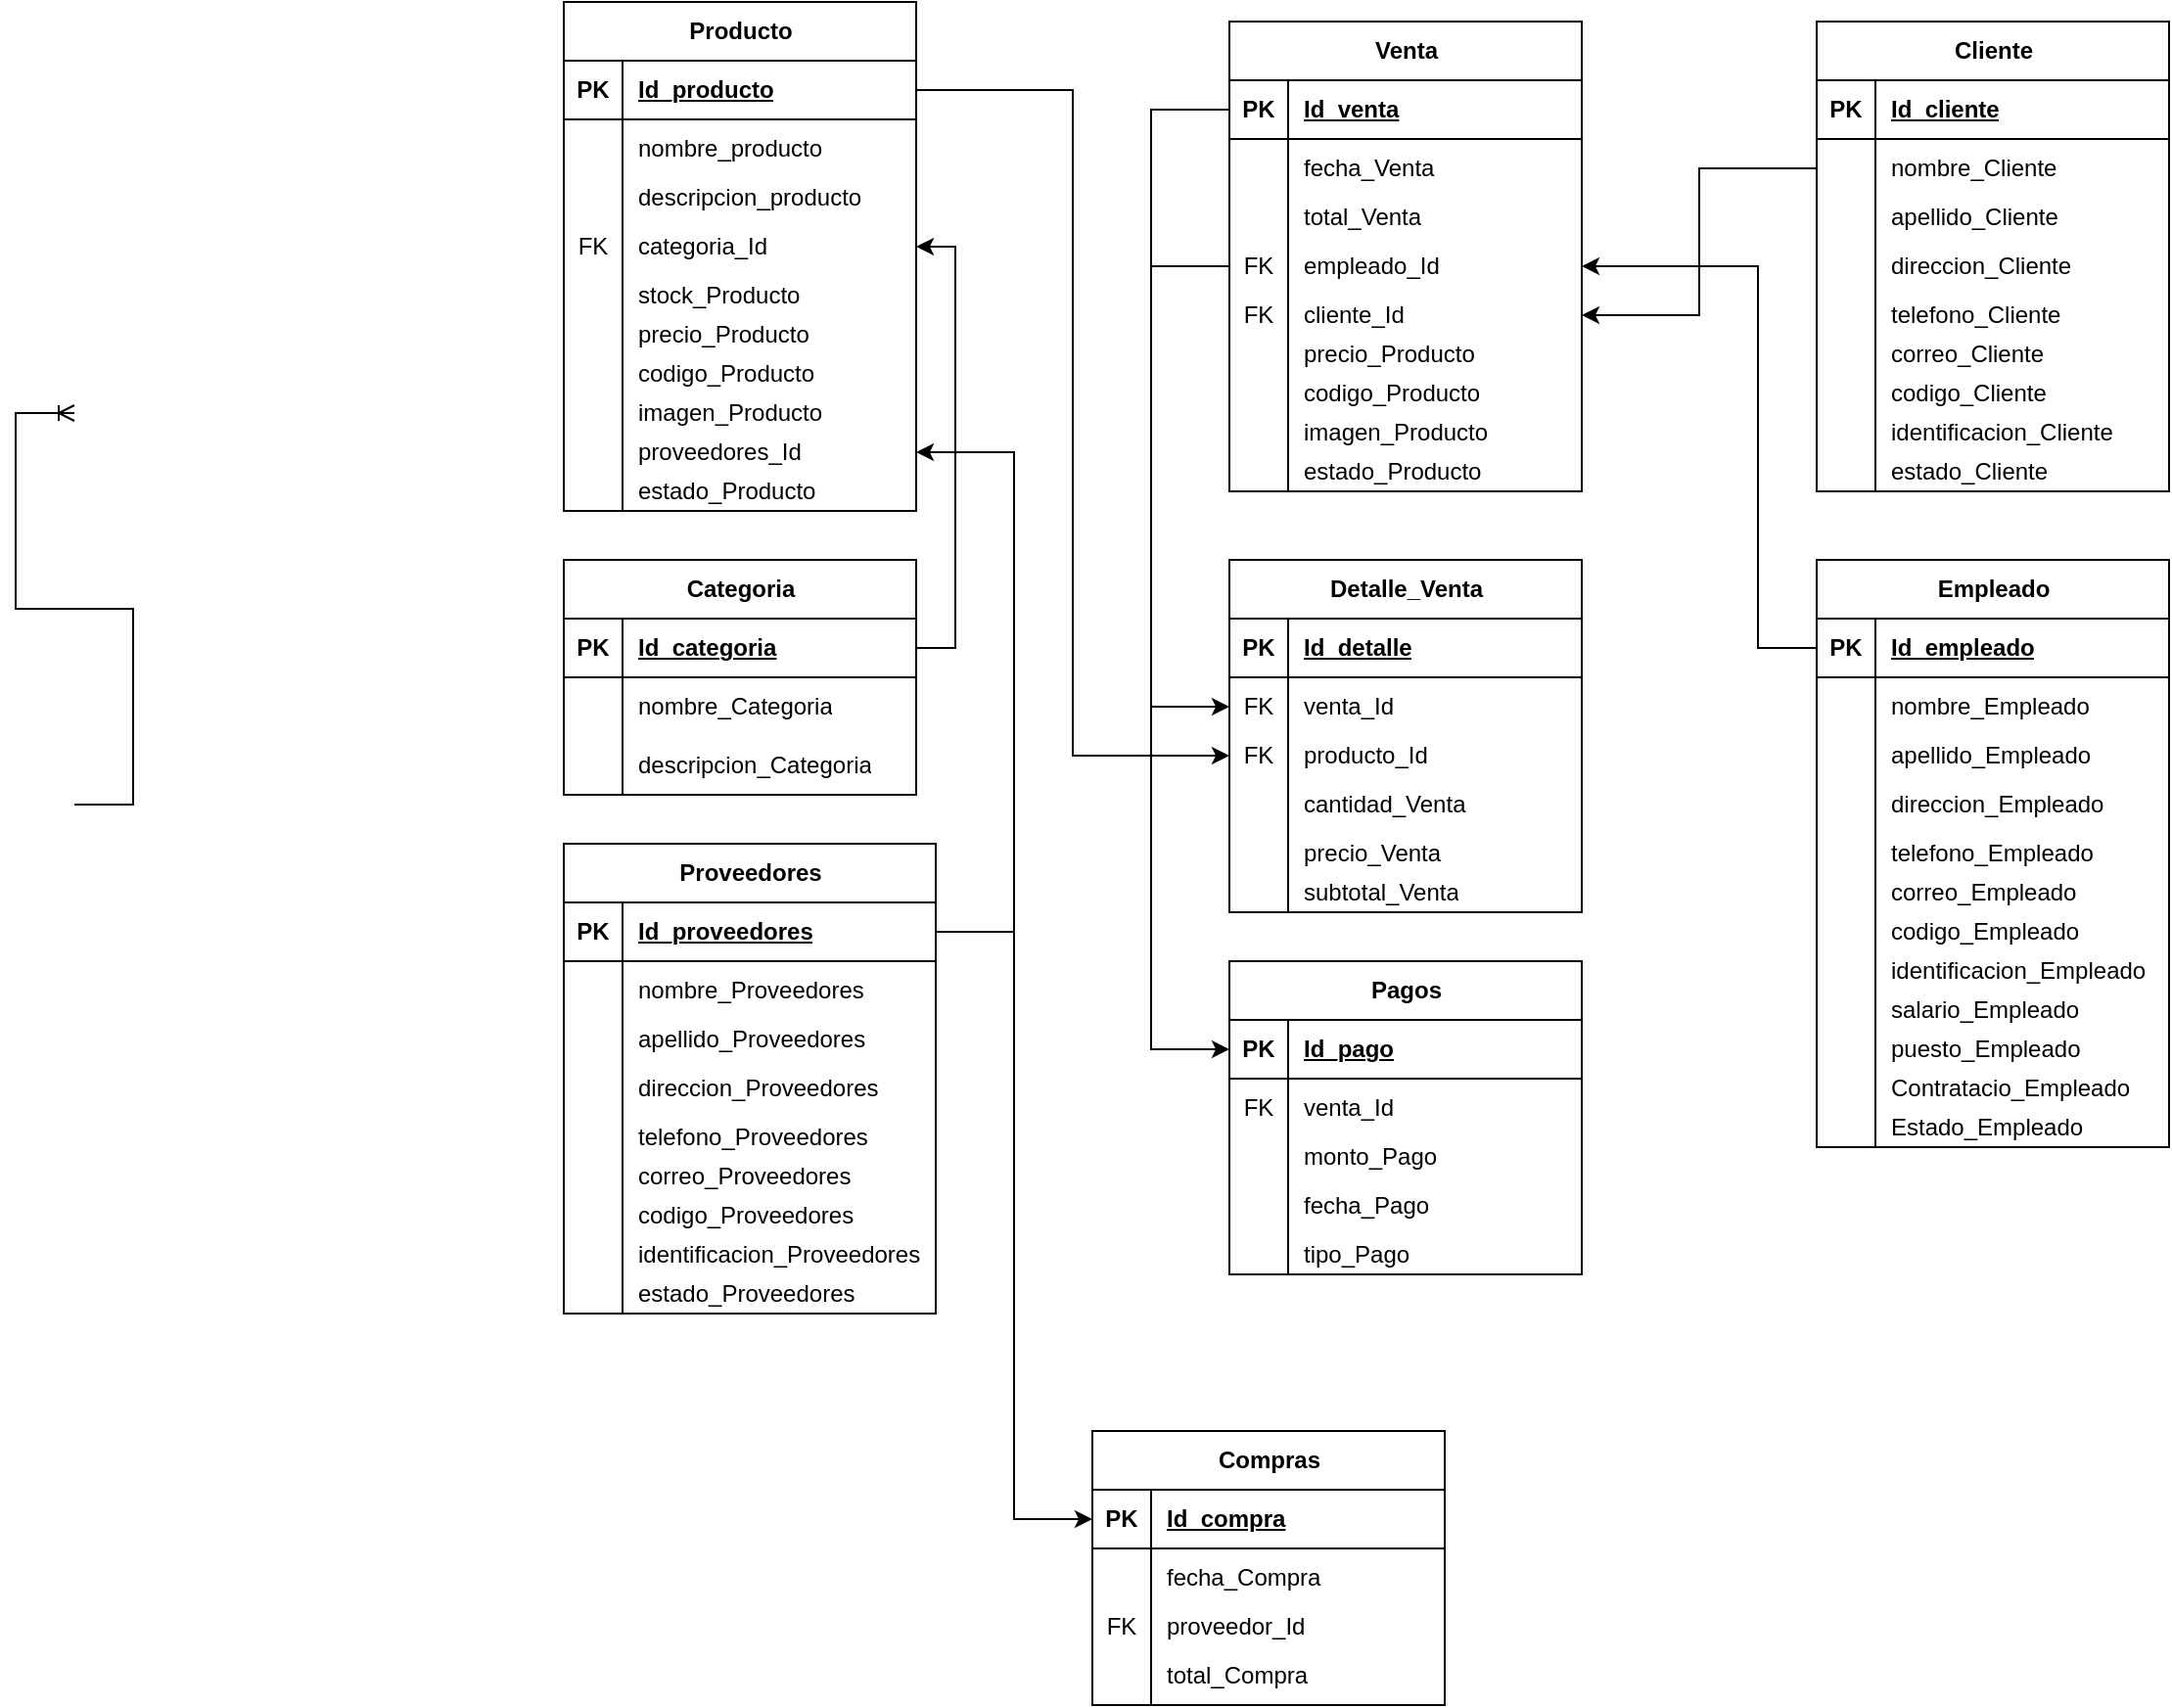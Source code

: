 <mxfile version="24.7.14">
  <diagram name="Page-1" id="2ca16b54-16f6-2749-3443-fa8db7711227">
    <mxGraphModel dx="2222" dy="696" grid="1" gridSize="10" guides="1" tooltips="1" connect="1" arrows="1" fold="1" page="1" pageScale="1" pageWidth="1100" pageHeight="850" background="none" math="0" shadow="0">
      <root>
        <mxCell id="0" />
        <mxCell id="1" parent="0" />
        <mxCell id="QAIaWYtp3bXwkmDaKeek-16" value="Categoria" style="shape=table;startSize=30;container=1;collapsible=1;childLayout=tableLayout;fixedRows=1;rowLines=0;fontStyle=1;align=center;resizeLast=1;html=1;" parent="1" vertex="1">
          <mxGeometry x="-760" y="315" width="180" height="120" as="geometry">
            <mxRectangle x="-200" y="140" width="90" height="30" as="alternateBounds" />
          </mxGeometry>
        </mxCell>
        <mxCell id="QAIaWYtp3bXwkmDaKeek-17" value="" style="shape=tableRow;horizontal=0;startSize=0;swimlaneHead=0;swimlaneBody=0;fillColor=none;collapsible=0;dropTarget=0;points=[[0,0.5],[1,0.5]];portConstraint=eastwest;top=0;left=0;right=0;bottom=1;" parent="QAIaWYtp3bXwkmDaKeek-16" vertex="1">
          <mxGeometry y="30" width="180" height="30" as="geometry" />
        </mxCell>
        <mxCell id="QAIaWYtp3bXwkmDaKeek-18" value="PK" style="shape=partialRectangle;connectable=0;fillColor=none;top=0;left=0;bottom=0;right=0;fontStyle=1;overflow=hidden;whiteSpace=wrap;html=1;" parent="QAIaWYtp3bXwkmDaKeek-17" vertex="1">
          <mxGeometry width="30" height="30" as="geometry">
            <mxRectangle width="30" height="30" as="alternateBounds" />
          </mxGeometry>
        </mxCell>
        <mxCell id="QAIaWYtp3bXwkmDaKeek-19" value="Id_categoria" style="shape=partialRectangle;connectable=0;fillColor=none;top=0;left=0;bottom=0;right=0;align=left;spacingLeft=6;fontStyle=5;overflow=hidden;whiteSpace=wrap;html=1;" parent="QAIaWYtp3bXwkmDaKeek-17" vertex="1">
          <mxGeometry x="30" width="150" height="30" as="geometry">
            <mxRectangle width="150" height="30" as="alternateBounds" />
          </mxGeometry>
        </mxCell>
        <mxCell id="QAIaWYtp3bXwkmDaKeek-20" value="" style="shape=tableRow;horizontal=0;startSize=0;swimlaneHead=0;swimlaneBody=0;fillColor=none;collapsible=0;dropTarget=0;points=[[0,0.5],[1,0.5]];portConstraint=eastwest;top=0;left=0;right=0;bottom=0;" parent="QAIaWYtp3bXwkmDaKeek-16" vertex="1">
          <mxGeometry y="60" width="180" height="30" as="geometry" />
        </mxCell>
        <mxCell id="QAIaWYtp3bXwkmDaKeek-21" value="" style="shape=partialRectangle;connectable=0;fillColor=none;top=0;left=0;bottom=0;right=0;editable=1;overflow=hidden;whiteSpace=wrap;html=1;" parent="QAIaWYtp3bXwkmDaKeek-20" vertex="1">
          <mxGeometry width="30" height="30" as="geometry">
            <mxRectangle width="30" height="30" as="alternateBounds" />
          </mxGeometry>
        </mxCell>
        <mxCell id="QAIaWYtp3bXwkmDaKeek-22" value="nombre_Categoria" style="shape=partialRectangle;connectable=0;fillColor=none;top=0;left=0;bottom=0;right=0;align=left;spacingLeft=6;overflow=hidden;whiteSpace=wrap;html=1;" parent="QAIaWYtp3bXwkmDaKeek-20" vertex="1">
          <mxGeometry x="30" width="150" height="30" as="geometry">
            <mxRectangle width="150" height="30" as="alternateBounds" />
          </mxGeometry>
        </mxCell>
        <mxCell id="QAIaWYtp3bXwkmDaKeek-23" value="" style="shape=tableRow;horizontal=0;startSize=0;swimlaneHead=0;swimlaneBody=0;fillColor=none;collapsible=0;dropTarget=0;points=[[0,0.5],[1,0.5]];portConstraint=eastwest;top=0;left=0;right=0;bottom=0;" parent="QAIaWYtp3bXwkmDaKeek-16" vertex="1">
          <mxGeometry y="90" width="180" height="30" as="geometry" />
        </mxCell>
        <mxCell id="QAIaWYtp3bXwkmDaKeek-24" value="" style="shape=partialRectangle;connectable=0;fillColor=none;top=0;left=0;bottom=0;right=0;editable=1;overflow=hidden;whiteSpace=wrap;html=1;" parent="QAIaWYtp3bXwkmDaKeek-23" vertex="1">
          <mxGeometry width="30" height="30" as="geometry">
            <mxRectangle width="30" height="30" as="alternateBounds" />
          </mxGeometry>
        </mxCell>
        <mxCell id="QAIaWYtp3bXwkmDaKeek-25" value="descripcion_Categoria" style="shape=partialRectangle;connectable=0;fillColor=none;top=0;left=0;bottom=0;right=0;align=left;spacingLeft=6;overflow=hidden;whiteSpace=wrap;html=1;" parent="QAIaWYtp3bXwkmDaKeek-23" vertex="1">
          <mxGeometry x="30" width="150" height="30" as="geometry">
            <mxRectangle width="150" height="30" as="alternateBounds" />
          </mxGeometry>
        </mxCell>
        <mxCell id="QAIaWYtp3bXwkmDaKeek-3" value="Producto" style="shape=table;startSize=30;container=1;collapsible=1;childLayout=tableLayout;fixedRows=1;rowLines=0;fontStyle=1;align=center;resizeLast=1;html=1;" parent="1" vertex="1">
          <mxGeometry x="-760" y="30" width="180" height="260" as="geometry">
            <mxRectangle x="-190" y="20" width="90" height="30" as="alternateBounds" />
          </mxGeometry>
        </mxCell>
        <mxCell id="QAIaWYtp3bXwkmDaKeek-4" value="" style="shape=tableRow;horizontal=0;startSize=0;swimlaneHead=0;swimlaneBody=0;fillColor=none;collapsible=0;dropTarget=0;points=[[0,0.5],[1,0.5]];portConstraint=eastwest;top=0;left=0;right=0;bottom=1;" parent="QAIaWYtp3bXwkmDaKeek-3" vertex="1">
          <mxGeometry y="30" width="180" height="30" as="geometry" />
        </mxCell>
        <mxCell id="QAIaWYtp3bXwkmDaKeek-5" value="PK" style="shape=partialRectangle;connectable=0;fillColor=none;top=0;left=0;bottom=0;right=0;fontStyle=1;overflow=hidden;whiteSpace=wrap;html=1;" parent="QAIaWYtp3bXwkmDaKeek-4" vertex="1">
          <mxGeometry width="30" height="30" as="geometry">
            <mxRectangle width="30" height="30" as="alternateBounds" />
          </mxGeometry>
        </mxCell>
        <mxCell id="QAIaWYtp3bXwkmDaKeek-6" value="Id_producto" style="shape=partialRectangle;connectable=0;fillColor=none;top=0;left=0;bottom=0;right=0;align=left;spacingLeft=6;fontStyle=5;overflow=hidden;whiteSpace=wrap;html=1;" parent="QAIaWYtp3bXwkmDaKeek-4" vertex="1">
          <mxGeometry x="30" width="150" height="30" as="geometry">
            <mxRectangle width="150" height="30" as="alternateBounds" />
          </mxGeometry>
        </mxCell>
        <mxCell id="QAIaWYtp3bXwkmDaKeek-7" value="" style="shape=tableRow;horizontal=0;startSize=0;swimlaneHead=0;swimlaneBody=0;fillColor=none;collapsible=0;dropTarget=0;points=[[0,0.5],[1,0.5]];portConstraint=eastwest;top=0;left=0;right=0;bottom=0;" parent="QAIaWYtp3bXwkmDaKeek-3" vertex="1">
          <mxGeometry y="60" width="180" height="30" as="geometry" />
        </mxCell>
        <mxCell id="QAIaWYtp3bXwkmDaKeek-8" value="" style="shape=partialRectangle;connectable=0;fillColor=none;top=0;left=0;bottom=0;right=0;editable=1;overflow=hidden;whiteSpace=wrap;html=1;" parent="QAIaWYtp3bXwkmDaKeek-7" vertex="1">
          <mxGeometry width="30" height="30" as="geometry">
            <mxRectangle width="30" height="30" as="alternateBounds" />
          </mxGeometry>
        </mxCell>
        <mxCell id="QAIaWYtp3bXwkmDaKeek-9" value="nombre_producto" style="shape=partialRectangle;connectable=0;fillColor=none;top=0;left=0;bottom=0;right=0;align=left;spacingLeft=6;overflow=hidden;whiteSpace=wrap;html=1;" parent="QAIaWYtp3bXwkmDaKeek-7" vertex="1">
          <mxGeometry x="30" width="150" height="30" as="geometry">
            <mxRectangle width="150" height="30" as="alternateBounds" />
          </mxGeometry>
        </mxCell>
        <mxCell id="QAIaWYtp3bXwkmDaKeek-10" value="" style="shape=tableRow;horizontal=0;startSize=0;swimlaneHead=0;swimlaneBody=0;fillColor=none;collapsible=0;dropTarget=0;points=[[0,0.5],[1,0.5]];portConstraint=eastwest;top=0;left=0;right=0;bottom=0;" parent="QAIaWYtp3bXwkmDaKeek-3" vertex="1">
          <mxGeometry y="90" width="180" height="20" as="geometry" />
        </mxCell>
        <mxCell id="QAIaWYtp3bXwkmDaKeek-11" value="" style="shape=partialRectangle;connectable=0;fillColor=none;top=0;left=0;bottom=0;right=0;editable=1;overflow=hidden;whiteSpace=wrap;html=1;" parent="QAIaWYtp3bXwkmDaKeek-10" vertex="1">
          <mxGeometry width="30" height="20" as="geometry">
            <mxRectangle width="30" height="20" as="alternateBounds" />
          </mxGeometry>
        </mxCell>
        <mxCell id="QAIaWYtp3bXwkmDaKeek-12" value="descripcion_producto&lt;div&gt;&lt;br&gt;&lt;/div&gt;" style="shape=partialRectangle;connectable=0;fillColor=none;top=0;left=0;bottom=0;right=0;align=left;spacingLeft=6;overflow=hidden;whiteSpace=wrap;html=1;" parent="QAIaWYtp3bXwkmDaKeek-10" vertex="1">
          <mxGeometry x="30" width="150" height="20" as="geometry">
            <mxRectangle width="150" height="20" as="alternateBounds" />
          </mxGeometry>
        </mxCell>
        <mxCell id="-82gGiIeHRzH3n6Pm7ED-1" value="" style="shape=tableRow;horizontal=0;startSize=0;swimlaneHead=0;swimlaneBody=0;fillColor=none;collapsible=0;dropTarget=0;points=[[0,0.5],[1,0.5]];portConstraint=eastwest;top=0;left=0;right=0;bottom=0;" parent="QAIaWYtp3bXwkmDaKeek-3" vertex="1">
          <mxGeometry y="110" width="180" height="30" as="geometry" />
        </mxCell>
        <mxCell id="-82gGiIeHRzH3n6Pm7ED-2" value="FK" style="shape=partialRectangle;connectable=0;fillColor=none;top=0;left=0;bottom=0;right=0;fontStyle=0;overflow=hidden;whiteSpace=wrap;html=1;" parent="-82gGiIeHRzH3n6Pm7ED-1" vertex="1">
          <mxGeometry width="30" height="30" as="geometry">
            <mxRectangle width="30" height="30" as="alternateBounds" />
          </mxGeometry>
        </mxCell>
        <mxCell id="-82gGiIeHRzH3n6Pm7ED-3" value="categoria_Id" style="shape=partialRectangle;connectable=0;fillColor=none;top=0;left=0;bottom=0;right=0;align=left;spacingLeft=6;fontStyle=0;overflow=hidden;whiteSpace=wrap;html=1;" parent="-82gGiIeHRzH3n6Pm7ED-1" vertex="1">
          <mxGeometry x="30" width="150" height="30" as="geometry">
            <mxRectangle width="150" height="30" as="alternateBounds" />
          </mxGeometry>
        </mxCell>
        <mxCell id="0OjMCsh7zrZlKB8iKEt2-15" style="shape=tableRow;horizontal=0;startSize=0;swimlaneHead=0;swimlaneBody=0;fillColor=none;collapsible=0;dropTarget=0;points=[[0,0.5],[1,0.5]];portConstraint=eastwest;top=0;left=0;right=0;bottom=0;" parent="QAIaWYtp3bXwkmDaKeek-3" vertex="1">
          <mxGeometry y="140" width="180" height="20" as="geometry" />
        </mxCell>
        <mxCell id="0OjMCsh7zrZlKB8iKEt2-16" style="shape=partialRectangle;connectable=0;fillColor=none;top=0;left=0;bottom=0;right=0;editable=1;overflow=hidden;whiteSpace=wrap;html=1;" parent="0OjMCsh7zrZlKB8iKEt2-15" vertex="1">
          <mxGeometry width="30" height="20" as="geometry">
            <mxRectangle width="30" height="20" as="alternateBounds" />
          </mxGeometry>
        </mxCell>
        <mxCell id="0OjMCsh7zrZlKB8iKEt2-17" value="stock_Producto" style="shape=partialRectangle;connectable=0;fillColor=none;top=0;left=0;bottom=0;right=0;align=left;spacingLeft=6;overflow=hidden;whiteSpace=wrap;html=1;" parent="0OjMCsh7zrZlKB8iKEt2-15" vertex="1">
          <mxGeometry x="30" width="150" height="20" as="geometry">
            <mxRectangle width="150" height="20" as="alternateBounds" />
          </mxGeometry>
        </mxCell>
        <mxCell id="tjzVZwlM1joES1NhEGrs-17" style="shape=tableRow;horizontal=0;startSize=0;swimlaneHead=0;swimlaneBody=0;fillColor=none;collapsible=0;dropTarget=0;points=[[0,0.5],[1,0.5]];portConstraint=eastwest;top=0;left=0;right=0;bottom=0;" vertex="1" parent="QAIaWYtp3bXwkmDaKeek-3">
          <mxGeometry y="160" width="180" height="20" as="geometry" />
        </mxCell>
        <mxCell id="tjzVZwlM1joES1NhEGrs-18" style="shape=partialRectangle;connectable=0;fillColor=none;top=0;left=0;bottom=0;right=0;editable=1;overflow=hidden;whiteSpace=wrap;html=1;" vertex="1" parent="tjzVZwlM1joES1NhEGrs-17">
          <mxGeometry width="30" height="20" as="geometry">
            <mxRectangle width="30" height="20" as="alternateBounds" />
          </mxGeometry>
        </mxCell>
        <mxCell id="tjzVZwlM1joES1NhEGrs-19" value="precio_Producto" style="shape=partialRectangle;connectable=0;fillColor=none;top=0;left=0;bottom=0;right=0;align=left;spacingLeft=6;overflow=hidden;whiteSpace=wrap;html=1;" vertex="1" parent="tjzVZwlM1joES1NhEGrs-17">
          <mxGeometry x="30" width="150" height="20" as="geometry">
            <mxRectangle width="150" height="20" as="alternateBounds" />
          </mxGeometry>
        </mxCell>
        <mxCell id="tjzVZwlM1joES1NhEGrs-20" style="shape=tableRow;horizontal=0;startSize=0;swimlaneHead=0;swimlaneBody=0;fillColor=none;collapsible=0;dropTarget=0;points=[[0,0.5],[1,0.5]];portConstraint=eastwest;top=0;left=0;right=0;bottom=0;" vertex="1" parent="QAIaWYtp3bXwkmDaKeek-3">
          <mxGeometry y="180" width="180" height="20" as="geometry" />
        </mxCell>
        <mxCell id="tjzVZwlM1joES1NhEGrs-21" style="shape=partialRectangle;connectable=0;fillColor=none;top=0;left=0;bottom=0;right=0;editable=1;overflow=hidden;whiteSpace=wrap;html=1;" vertex="1" parent="tjzVZwlM1joES1NhEGrs-20">
          <mxGeometry width="30" height="20" as="geometry">
            <mxRectangle width="30" height="20" as="alternateBounds" />
          </mxGeometry>
        </mxCell>
        <mxCell id="tjzVZwlM1joES1NhEGrs-22" value="codigo_Producto" style="shape=partialRectangle;connectable=0;fillColor=none;top=0;left=0;bottom=0;right=0;align=left;spacingLeft=6;overflow=hidden;whiteSpace=wrap;html=1;" vertex="1" parent="tjzVZwlM1joES1NhEGrs-20">
          <mxGeometry x="30" width="150" height="20" as="geometry">
            <mxRectangle width="150" height="20" as="alternateBounds" />
          </mxGeometry>
        </mxCell>
        <mxCell id="tjzVZwlM1joES1NhEGrs-23" style="shape=tableRow;horizontal=0;startSize=0;swimlaneHead=0;swimlaneBody=0;fillColor=none;collapsible=0;dropTarget=0;points=[[0,0.5],[1,0.5]];portConstraint=eastwest;top=0;left=0;right=0;bottom=0;" vertex="1" parent="QAIaWYtp3bXwkmDaKeek-3">
          <mxGeometry y="200" width="180" height="20" as="geometry" />
        </mxCell>
        <mxCell id="tjzVZwlM1joES1NhEGrs-24" style="shape=partialRectangle;connectable=0;fillColor=none;top=0;left=0;bottom=0;right=0;editable=1;overflow=hidden;whiteSpace=wrap;html=1;" vertex="1" parent="tjzVZwlM1joES1NhEGrs-23">
          <mxGeometry width="30" height="20" as="geometry">
            <mxRectangle width="30" height="20" as="alternateBounds" />
          </mxGeometry>
        </mxCell>
        <mxCell id="tjzVZwlM1joES1NhEGrs-25" value="imagen_Producto" style="shape=partialRectangle;connectable=0;fillColor=none;top=0;left=0;bottom=0;right=0;align=left;spacingLeft=6;overflow=hidden;whiteSpace=wrap;html=1;" vertex="1" parent="tjzVZwlM1joES1NhEGrs-23">
          <mxGeometry x="30" width="150" height="20" as="geometry">
            <mxRectangle width="150" height="20" as="alternateBounds" />
          </mxGeometry>
        </mxCell>
        <mxCell id="tjzVZwlM1joES1NhEGrs-26" style="shape=tableRow;horizontal=0;startSize=0;swimlaneHead=0;swimlaneBody=0;fillColor=none;collapsible=0;dropTarget=0;points=[[0,0.5],[1,0.5]];portConstraint=eastwest;top=0;left=0;right=0;bottom=0;" vertex="1" parent="QAIaWYtp3bXwkmDaKeek-3">
          <mxGeometry y="220" width="180" height="20" as="geometry" />
        </mxCell>
        <mxCell id="tjzVZwlM1joES1NhEGrs-27" style="shape=partialRectangle;connectable=0;fillColor=none;top=0;left=0;bottom=0;right=0;editable=1;overflow=hidden;whiteSpace=wrap;html=1;" vertex="1" parent="tjzVZwlM1joES1NhEGrs-26">
          <mxGeometry width="30" height="20" as="geometry">
            <mxRectangle width="30" height="20" as="alternateBounds" />
          </mxGeometry>
        </mxCell>
        <mxCell id="tjzVZwlM1joES1NhEGrs-28" value="proveedores_Id" style="shape=partialRectangle;connectable=0;fillColor=none;top=0;left=0;bottom=0;right=0;align=left;spacingLeft=6;overflow=hidden;whiteSpace=wrap;html=1;" vertex="1" parent="tjzVZwlM1joES1NhEGrs-26">
          <mxGeometry x="30" width="150" height="20" as="geometry">
            <mxRectangle width="150" height="20" as="alternateBounds" />
          </mxGeometry>
        </mxCell>
        <mxCell id="tjzVZwlM1joES1NhEGrs-309" style="shape=tableRow;horizontal=0;startSize=0;swimlaneHead=0;swimlaneBody=0;fillColor=none;collapsible=0;dropTarget=0;points=[[0,0.5],[1,0.5]];portConstraint=eastwest;top=0;left=0;right=0;bottom=0;" vertex="1" parent="QAIaWYtp3bXwkmDaKeek-3">
          <mxGeometry y="240" width="180" height="20" as="geometry" />
        </mxCell>
        <mxCell id="tjzVZwlM1joES1NhEGrs-310" style="shape=partialRectangle;connectable=0;fillColor=none;top=0;left=0;bottom=0;right=0;editable=1;overflow=hidden;whiteSpace=wrap;html=1;" vertex="1" parent="tjzVZwlM1joES1NhEGrs-309">
          <mxGeometry width="30" height="20" as="geometry">
            <mxRectangle width="30" height="20" as="alternateBounds" />
          </mxGeometry>
        </mxCell>
        <mxCell id="tjzVZwlM1joES1NhEGrs-311" value="estado_Producto" style="shape=partialRectangle;connectable=0;fillColor=none;top=0;left=0;bottom=0;right=0;align=left;spacingLeft=6;overflow=hidden;whiteSpace=wrap;html=1;" vertex="1" parent="tjzVZwlM1joES1NhEGrs-309">
          <mxGeometry x="30" width="150" height="20" as="geometry">
            <mxRectangle width="150" height="20" as="alternateBounds" />
          </mxGeometry>
        </mxCell>
        <mxCell id="-82gGiIeHRzH3n6Pm7ED-6" value="" style="edgeStyle=entityRelationEdgeStyle;fontSize=12;html=1;endArrow=ERoneToMany;rounded=0;entryX=1;entryY=0.5;entryDx=0;entryDy=0;" parent="1" edge="1">
          <mxGeometry width="100" height="100" relative="1" as="geometry">
            <mxPoint x="-1010" y="440" as="sourcePoint" />
            <mxPoint x="-1010" y="240" as="targetPoint" />
            <Array as="points">
              <mxPoint x="-1250" y="285" />
              <mxPoint x="-1270" y="295" />
            </Array>
          </mxGeometry>
        </mxCell>
        <mxCell id="tjzVZwlM1joES1NhEGrs-29" value="Venta" style="shape=table;startSize=30;container=1;collapsible=1;childLayout=tableLayout;fixedRows=1;rowLines=0;fontStyle=1;align=center;resizeLast=1;html=1;" vertex="1" parent="1">
          <mxGeometry x="-420" y="40" width="180" height="240" as="geometry">
            <mxRectangle x="-190" y="20" width="90" height="30" as="alternateBounds" />
          </mxGeometry>
        </mxCell>
        <mxCell id="tjzVZwlM1joES1NhEGrs-30" value="" style="shape=tableRow;horizontal=0;startSize=0;swimlaneHead=0;swimlaneBody=0;fillColor=none;collapsible=0;dropTarget=0;points=[[0,0.5],[1,0.5]];portConstraint=eastwest;top=0;left=0;right=0;bottom=1;" vertex="1" parent="tjzVZwlM1joES1NhEGrs-29">
          <mxGeometry y="30" width="180" height="30" as="geometry" />
        </mxCell>
        <mxCell id="tjzVZwlM1joES1NhEGrs-31" value="PK" style="shape=partialRectangle;connectable=0;fillColor=none;top=0;left=0;bottom=0;right=0;fontStyle=1;overflow=hidden;whiteSpace=wrap;html=1;" vertex="1" parent="tjzVZwlM1joES1NhEGrs-30">
          <mxGeometry width="30" height="30" as="geometry">
            <mxRectangle width="30" height="30" as="alternateBounds" />
          </mxGeometry>
        </mxCell>
        <mxCell id="tjzVZwlM1joES1NhEGrs-32" value="Id_venta" style="shape=partialRectangle;connectable=0;fillColor=none;top=0;left=0;bottom=0;right=0;align=left;spacingLeft=6;fontStyle=5;overflow=hidden;whiteSpace=wrap;html=1;" vertex="1" parent="tjzVZwlM1joES1NhEGrs-30">
          <mxGeometry x="30" width="150" height="30" as="geometry">
            <mxRectangle width="150" height="30" as="alternateBounds" />
          </mxGeometry>
        </mxCell>
        <mxCell id="tjzVZwlM1joES1NhEGrs-33" value="" style="shape=tableRow;horizontal=0;startSize=0;swimlaneHead=0;swimlaneBody=0;fillColor=none;collapsible=0;dropTarget=0;points=[[0,0.5],[1,0.5]];portConstraint=eastwest;top=0;left=0;right=0;bottom=0;" vertex="1" parent="tjzVZwlM1joES1NhEGrs-29">
          <mxGeometry y="60" width="180" height="30" as="geometry" />
        </mxCell>
        <mxCell id="tjzVZwlM1joES1NhEGrs-34" value="" style="shape=partialRectangle;connectable=0;fillColor=none;top=0;left=0;bottom=0;right=0;editable=1;overflow=hidden;whiteSpace=wrap;html=1;" vertex="1" parent="tjzVZwlM1joES1NhEGrs-33">
          <mxGeometry width="30" height="30" as="geometry">
            <mxRectangle width="30" height="30" as="alternateBounds" />
          </mxGeometry>
        </mxCell>
        <mxCell id="tjzVZwlM1joES1NhEGrs-35" value="fecha_Venta" style="shape=partialRectangle;connectable=0;fillColor=none;top=0;left=0;bottom=0;right=0;align=left;spacingLeft=6;overflow=hidden;whiteSpace=wrap;html=1;" vertex="1" parent="tjzVZwlM1joES1NhEGrs-33">
          <mxGeometry x="30" width="150" height="30" as="geometry">
            <mxRectangle width="150" height="30" as="alternateBounds" />
          </mxGeometry>
        </mxCell>
        <mxCell id="tjzVZwlM1joES1NhEGrs-36" value="" style="shape=tableRow;horizontal=0;startSize=0;swimlaneHead=0;swimlaneBody=0;fillColor=none;collapsible=0;dropTarget=0;points=[[0,0.5],[1,0.5]];portConstraint=eastwest;top=0;left=0;right=0;bottom=0;" vertex="1" parent="tjzVZwlM1joES1NhEGrs-29">
          <mxGeometry y="90" width="180" height="20" as="geometry" />
        </mxCell>
        <mxCell id="tjzVZwlM1joES1NhEGrs-37" value="" style="shape=partialRectangle;connectable=0;fillColor=none;top=0;left=0;bottom=0;right=0;editable=1;overflow=hidden;whiteSpace=wrap;html=1;" vertex="1" parent="tjzVZwlM1joES1NhEGrs-36">
          <mxGeometry width="30" height="20" as="geometry">
            <mxRectangle width="30" height="20" as="alternateBounds" />
          </mxGeometry>
        </mxCell>
        <mxCell id="tjzVZwlM1joES1NhEGrs-38" value="&lt;div&gt;total_Venta&lt;/div&gt;" style="shape=partialRectangle;connectable=0;fillColor=none;top=0;left=0;bottom=0;right=0;align=left;spacingLeft=6;overflow=hidden;whiteSpace=wrap;html=1;" vertex="1" parent="tjzVZwlM1joES1NhEGrs-36">
          <mxGeometry x="30" width="150" height="20" as="geometry">
            <mxRectangle width="150" height="20" as="alternateBounds" />
          </mxGeometry>
        </mxCell>
        <mxCell id="tjzVZwlM1joES1NhEGrs-39" value="" style="shape=tableRow;horizontal=0;startSize=0;swimlaneHead=0;swimlaneBody=0;fillColor=none;collapsible=0;dropTarget=0;points=[[0,0.5],[1,0.5]];portConstraint=eastwest;top=0;left=0;right=0;bottom=0;" vertex="1" parent="tjzVZwlM1joES1NhEGrs-29">
          <mxGeometry y="110" width="180" height="30" as="geometry" />
        </mxCell>
        <mxCell id="tjzVZwlM1joES1NhEGrs-40" value="FK" style="shape=partialRectangle;connectable=0;fillColor=none;top=0;left=0;bottom=0;right=0;fontStyle=0;overflow=hidden;whiteSpace=wrap;html=1;" vertex="1" parent="tjzVZwlM1joES1NhEGrs-39">
          <mxGeometry width="30" height="30" as="geometry">
            <mxRectangle width="30" height="30" as="alternateBounds" />
          </mxGeometry>
        </mxCell>
        <mxCell id="tjzVZwlM1joES1NhEGrs-41" value="empleado_Id" style="shape=partialRectangle;connectable=0;fillColor=none;top=0;left=0;bottom=0;right=0;align=left;spacingLeft=6;fontStyle=0;overflow=hidden;whiteSpace=wrap;html=1;" vertex="1" parent="tjzVZwlM1joES1NhEGrs-39">
          <mxGeometry x="30" width="150" height="30" as="geometry">
            <mxRectangle width="150" height="30" as="alternateBounds" />
          </mxGeometry>
        </mxCell>
        <mxCell id="tjzVZwlM1joES1NhEGrs-42" style="shape=tableRow;horizontal=0;startSize=0;swimlaneHead=0;swimlaneBody=0;fillColor=none;collapsible=0;dropTarget=0;points=[[0,0.5],[1,0.5]];portConstraint=eastwest;top=0;left=0;right=0;bottom=0;" vertex="1" parent="tjzVZwlM1joES1NhEGrs-29">
          <mxGeometry y="140" width="180" height="20" as="geometry" />
        </mxCell>
        <mxCell id="tjzVZwlM1joES1NhEGrs-43" value="FK" style="shape=partialRectangle;connectable=0;fillColor=none;top=0;left=0;bottom=0;right=0;editable=1;overflow=hidden;whiteSpace=wrap;html=1;" vertex="1" parent="tjzVZwlM1joES1NhEGrs-42">
          <mxGeometry width="30" height="20" as="geometry">
            <mxRectangle width="30" height="20" as="alternateBounds" />
          </mxGeometry>
        </mxCell>
        <mxCell id="tjzVZwlM1joES1NhEGrs-44" value="cliente_Id" style="shape=partialRectangle;connectable=0;fillColor=none;top=0;left=0;bottom=0;right=0;align=left;spacingLeft=6;overflow=hidden;whiteSpace=wrap;html=1;" vertex="1" parent="tjzVZwlM1joES1NhEGrs-42">
          <mxGeometry x="30" width="150" height="20" as="geometry">
            <mxRectangle width="150" height="20" as="alternateBounds" />
          </mxGeometry>
        </mxCell>
        <mxCell id="tjzVZwlM1joES1NhEGrs-45" style="shape=tableRow;horizontal=0;startSize=0;swimlaneHead=0;swimlaneBody=0;fillColor=none;collapsible=0;dropTarget=0;points=[[0,0.5],[1,0.5]];portConstraint=eastwest;top=0;left=0;right=0;bottom=0;" vertex="1" parent="tjzVZwlM1joES1NhEGrs-29">
          <mxGeometry y="160" width="180" height="20" as="geometry" />
        </mxCell>
        <mxCell id="tjzVZwlM1joES1NhEGrs-46" style="shape=partialRectangle;connectable=0;fillColor=none;top=0;left=0;bottom=0;right=0;editable=1;overflow=hidden;whiteSpace=wrap;html=1;" vertex="1" parent="tjzVZwlM1joES1NhEGrs-45">
          <mxGeometry width="30" height="20" as="geometry">
            <mxRectangle width="30" height="20" as="alternateBounds" />
          </mxGeometry>
        </mxCell>
        <mxCell id="tjzVZwlM1joES1NhEGrs-47" value="precio_Producto" style="shape=partialRectangle;connectable=0;fillColor=none;top=0;left=0;bottom=0;right=0;align=left;spacingLeft=6;overflow=hidden;whiteSpace=wrap;html=1;" vertex="1" parent="tjzVZwlM1joES1NhEGrs-45">
          <mxGeometry x="30" width="150" height="20" as="geometry">
            <mxRectangle width="150" height="20" as="alternateBounds" />
          </mxGeometry>
        </mxCell>
        <mxCell id="tjzVZwlM1joES1NhEGrs-48" style="shape=tableRow;horizontal=0;startSize=0;swimlaneHead=0;swimlaneBody=0;fillColor=none;collapsible=0;dropTarget=0;points=[[0,0.5],[1,0.5]];portConstraint=eastwest;top=0;left=0;right=0;bottom=0;" vertex="1" parent="tjzVZwlM1joES1NhEGrs-29">
          <mxGeometry y="180" width="180" height="20" as="geometry" />
        </mxCell>
        <mxCell id="tjzVZwlM1joES1NhEGrs-49" style="shape=partialRectangle;connectable=0;fillColor=none;top=0;left=0;bottom=0;right=0;editable=1;overflow=hidden;whiteSpace=wrap;html=1;" vertex="1" parent="tjzVZwlM1joES1NhEGrs-48">
          <mxGeometry width="30" height="20" as="geometry">
            <mxRectangle width="30" height="20" as="alternateBounds" />
          </mxGeometry>
        </mxCell>
        <mxCell id="tjzVZwlM1joES1NhEGrs-50" value="codigo_Producto" style="shape=partialRectangle;connectable=0;fillColor=none;top=0;left=0;bottom=0;right=0;align=left;spacingLeft=6;overflow=hidden;whiteSpace=wrap;html=1;" vertex="1" parent="tjzVZwlM1joES1NhEGrs-48">
          <mxGeometry x="30" width="150" height="20" as="geometry">
            <mxRectangle width="150" height="20" as="alternateBounds" />
          </mxGeometry>
        </mxCell>
        <mxCell id="tjzVZwlM1joES1NhEGrs-51" style="shape=tableRow;horizontal=0;startSize=0;swimlaneHead=0;swimlaneBody=0;fillColor=none;collapsible=0;dropTarget=0;points=[[0,0.5],[1,0.5]];portConstraint=eastwest;top=0;left=0;right=0;bottom=0;" vertex="1" parent="tjzVZwlM1joES1NhEGrs-29">
          <mxGeometry y="200" width="180" height="20" as="geometry" />
        </mxCell>
        <mxCell id="tjzVZwlM1joES1NhEGrs-52" style="shape=partialRectangle;connectable=0;fillColor=none;top=0;left=0;bottom=0;right=0;editable=1;overflow=hidden;whiteSpace=wrap;html=1;" vertex="1" parent="tjzVZwlM1joES1NhEGrs-51">
          <mxGeometry width="30" height="20" as="geometry">
            <mxRectangle width="30" height="20" as="alternateBounds" />
          </mxGeometry>
        </mxCell>
        <mxCell id="tjzVZwlM1joES1NhEGrs-53" value="imagen_Producto" style="shape=partialRectangle;connectable=0;fillColor=none;top=0;left=0;bottom=0;right=0;align=left;spacingLeft=6;overflow=hidden;whiteSpace=wrap;html=1;" vertex="1" parent="tjzVZwlM1joES1NhEGrs-51">
          <mxGeometry x="30" width="150" height="20" as="geometry">
            <mxRectangle width="150" height="20" as="alternateBounds" />
          </mxGeometry>
        </mxCell>
        <mxCell id="tjzVZwlM1joES1NhEGrs-54" style="shape=tableRow;horizontal=0;startSize=0;swimlaneHead=0;swimlaneBody=0;fillColor=none;collapsible=0;dropTarget=0;points=[[0,0.5],[1,0.5]];portConstraint=eastwest;top=0;left=0;right=0;bottom=0;" vertex="1" parent="tjzVZwlM1joES1NhEGrs-29">
          <mxGeometry y="220" width="180" height="20" as="geometry" />
        </mxCell>
        <mxCell id="tjzVZwlM1joES1NhEGrs-55" style="shape=partialRectangle;connectable=0;fillColor=none;top=0;left=0;bottom=0;right=0;editable=1;overflow=hidden;whiteSpace=wrap;html=1;" vertex="1" parent="tjzVZwlM1joES1NhEGrs-54">
          <mxGeometry width="30" height="20" as="geometry">
            <mxRectangle width="30" height="20" as="alternateBounds" />
          </mxGeometry>
        </mxCell>
        <mxCell id="tjzVZwlM1joES1NhEGrs-56" value="estado_Producto" style="shape=partialRectangle;connectable=0;fillColor=none;top=0;left=0;bottom=0;right=0;align=left;spacingLeft=6;overflow=hidden;whiteSpace=wrap;html=1;" vertex="1" parent="tjzVZwlM1joES1NhEGrs-54">
          <mxGeometry x="30" width="150" height="20" as="geometry">
            <mxRectangle width="150" height="20" as="alternateBounds" />
          </mxGeometry>
        </mxCell>
        <mxCell id="tjzVZwlM1joES1NhEGrs-57" value="Detalle_Venta" style="shape=table;startSize=30;container=1;collapsible=1;childLayout=tableLayout;fixedRows=1;rowLines=0;fontStyle=1;align=center;resizeLast=1;html=1;" vertex="1" parent="1">
          <mxGeometry x="-420" y="315" width="180" height="180" as="geometry">
            <mxRectangle x="-190" y="20" width="90" height="30" as="alternateBounds" />
          </mxGeometry>
        </mxCell>
        <mxCell id="tjzVZwlM1joES1NhEGrs-58" value="" style="shape=tableRow;horizontal=0;startSize=0;swimlaneHead=0;swimlaneBody=0;fillColor=none;collapsible=0;dropTarget=0;points=[[0,0.5],[1,0.5]];portConstraint=eastwest;top=0;left=0;right=0;bottom=1;" vertex="1" parent="tjzVZwlM1joES1NhEGrs-57">
          <mxGeometry y="30" width="180" height="30" as="geometry" />
        </mxCell>
        <mxCell id="tjzVZwlM1joES1NhEGrs-59" value="PK" style="shape=partialRectangle;connectable=0;fillColor=none;top=0;left=0;bottom=0;right=0;fontStyle=1;overflow=hidden;whiteSpace=wrap;html=1;" vertex="1" parent="tjzVZwlM1joES1NhEGrs-58">
          <mxGeometry width="30" height="30" as="geometry">
            <mxRectangle width="30" height="30" as="alternateBounds" />
          </mxGeometry>
        </mxCell>
        <mxCell id="tjzVZwlM1joES1NhEGrs-60" value="Id_detalle" style="shape=partialRectangle;connectable=0;fillColor=none;top=0;left=0;bottom=0;right=0;align=left;spacingLeft=6;fontStyle=5;overflow=hidden;whiteSpace=wrap;html=1;" vertex="1" parent="tjzVZwlM1joES1NhEGrs-58">
          <mxGeometry x="30" width="150" height="30" as="geometry">
            <mxRectangle width="150" height="30" as="alternateBounds" />
          </mxGeometry>
        </mxCell>
        <mxCell id="tjzVZwlM1joES1NhEGrs-61" value="" style="shape=tableRow;horizontal=0;startSize=0;swimlaneHead=0;swimlaneBody=0;fillColor=none;collapsible=0;dropTarget=0;points=[[0,0.5],[1,0.5]];portConstraint=eastwest;top=0;left=0;right=0;bottom=0;" vertex="1" parent="tjzVZwlM1joES1NhEGrs-57">
          <mxGeometry y="60" width="180" height="30" as="geometry" />
        </mxCell>
        <mxCell id="tjzVZwlM1joES1NhEGrs-62" value="FK" style="shape=partialRectangle;connectable=0;fillColor=none;top=0;left=0;bottom=0;right=0;editable=1;overflow=hidden;whiteSpace=wrap;html=1;" vertex="1" parent="tjzVZwlM1joES1NhEGrs-61">
          <mxGeometry width="30" height="30" as="geometry">
            <mxRectangle width="30" height="30" as="alternateBounds" />
          </mxGeometry>
        </mxCell>
        <mxCell id="tjzVZwlM1joES1NhEGrs-63" value="venta_Id" style="shape=partialRectangle;connectable=0;fillColor=none;top=0;left=0;bottom=0;right=0;align=left;spacingLeft=6;overflow=hidden;whiteSpace=wrap;html=1;" vertex="1" parent="tjzVZwlM1joES1NhEGrs-61">
          <mxGeometry x="30" width="150" height="30" as="geometry">
            <mxRectangle width="150" height="30" as="alternateBounds" />
          </mxGeometry>
        </mxCell>
        <mxCell id="tjzVZwlM1joES1NhEGrs-64" value="" style="shape=tableRow;horizontal=0;startSize=0;swimlaneHead=0;swimlaneBody=0;fillColor=none;collapsible=0;dropTarget=0;points=[[0,0.5],[1,0.5]];portConstraint=eastwest;top=0;left=0;right=0;bottom=0;" vertex="1" parent="tjzVZwlM1joES1NhEGrs-57">
          <mxGeometry y="90" width="180" height="20" as="geometry" />
        </mxCell>
        <mxCell id="tjzVZwlM1joES1NhEGrs-65" value="FK" style="shape=partialRectangle;connectable=0;fillColor=none;top=0;left=0;bottom=0;right=0;editable=1;overflow=hidden;whiteSpace=wrap;html=1;" vertex="1" parent="tjzVZwlM1joES1NhEGrs-64">
          <mxGeometry width="30" height="20" as="geometry">
            <mxRectangle width="30" height="20" as="alternateBounds" />
          </mxGeometry>
        </mxCell>
        <mxCell id="tjzVZwlM1joES1NhEGrs-66" value="&lt;div&gt;producto_Id&lt;/div&gt;" style="shape=partialRectangle;connectable=0;fillColor=none;top=0;left=0;bottom=0;right=0;align=left;spacingLeft=6;overflow=hidden;whiteSpace=wrap;html=1;" vertex="1" parent="tjzVZwlM1joES1NhEGrs-64">
          <mxGeometry x="30" width="150" height="20" as="geometry">
            <mxRectangle width="150" height="20" as="alternateBounds" />
          </mxGeometry>
        </mxCell>
        <mxCell id="tjzVZwlM1joES1NhEGrs-67" value="" style="shape=tableRow;horizontal=0;startSize=0;swimlaneHead=0;swimlaneBody=0;fillColor=none;collapsible=0;dropTarget=0;points=[[0,0.5],[1,0.5]];portConstraint=eastwest;top=0;left=0;right=0;bottom=0;" vertex="1" parent="tjzVZwlM1joES1NhEGrs-57">
          <mxGeometry y="110" width="180" height="30" as="geometry" />
        </mxCell>
        <mxCell id="tjzVZwlM1joES1NhEGrs-68" value="" style="shape=partialRectangle;connectable=0;fillColor=none;top=0;left=0;bottom=0;right=0;fontStyle=0;overflow=hidden;whiteSpace=wrap;html=1;" vertex="1" parent="tjzVZwlM1joES1NhEGrs-67">
          <mxGeometry width="30" height="30" as="geometry">
            <mxRectangle width="30" height="30" as="alternateBounds" />
          </mxGeometry>
        </mxCell>
        <mxCell id="tjzVZwlM1joES1NhEGrs-69" value="cantidad_Venta" style="shape=partialRectangle;connectable=0;fillColor=none;top=0;left=0;bottom=0;right=0;align=left;spacingLeft=6;fontStyle=0;overflow=hidden;whiteSpace=wrap;html=1;" vertex="1" parent="tjzVZwlM1joES1NhEGrs-67">
          <mxGeometry x="30" width="150" height="30" as="geometry">
            <mxRectangle width="150" height="30" as="alternateBounds" />
          </mxGeometry>
        </mxCell>
        <mxCell id="tjzVZwlM1joES1NhEGrs-70" style="shape=tableRow;horizontal=0;startSize=0;swimlaneHead=0;swimlaneBody=0;fillColor=none;collapsible=0;dropTarget=0;points=[[0,0.5],[1,0.5]];portConstraint=eastwest;top=0;left=0;right=0;bottom=0;" vertex="1" parent="tjzVZwlM1joES1NhEGrs-57">
          <mxGeometry y="140" width="180" height="20" as="geometry" />
        </mxCell>
        <mxCell id="tjzVZwlM1joES1NhEGrs-71" style="shape=partialRectangle;connectable=0;fillColor=none;top=0;left=0;bottom=0;right=0;editable=1;overflow=hidden;whiteSpace=wrap;html=1;" vertex="1" parent="tjzVZwlM1joES1NhEGrs-70">
          <mxGeometry width="30" height="20" as="geometry">
            <mxRectangle width="30" height="20" as="alternateBounds" />
          </mxGeometry>
        </mxCell>
        <mxCell id="tjzVZwlM1joES1NhEGrs-72" value="precio_Venta" style="shape=partialRectangle;connectable=0;fillColor=none;top=0;left=0;bottom=0;right=0;align=left;spacingLeft=6;overflow=hidden;whiteSpace=wrap;html=1;" vertex="1" parent="tjzVZwlM1joES1NhEGrs-70">
          <mxGeometry x="30" width="150" height="20" as="geometry">
            <mxRectangle width="150" height="20" as="alternateBounds" />
          </mxGeometry>
        </mxCell>
        <mxCell id="tjzVZwlM1joES1NhEGrs-73" style="shape=tableRow;horizontal=0;startSize=0;swimlaneHead=0;swimlaneBody=0;fillColor=none;collapsible=0;dropTarget=0;points=[[0,0.5],[1,0.5]];portConstraint=eastwest;top=0;left=0;right=0;bottom=0;" vertex="1" parent="tjzVZwlM1joES1NhEGrs-57">
          <mxGeometry y="160" width="180" height="20" as="geometry" />
        </mxCell>
        <mxCell id="tjzVZwlM1joES1NhEGrs-74" style="shape=partialRectangle;connectable=0;fillColor=none;top=0;left=0;bottom=0;right=0;editable=1;overflow=hidden;whiteSpace=wrap;html=1;" vertex="1" parent="tjzVZwlM1joES1NhEGrs-73">
          <mxGeometry width="30" height="20" as="geometry">
            <mxRectangle width="30" height="20" as="alternateBounds" />
          </mxGeometry>
        </mxCell>
        <mxCell id="tjzVZwlM1joES1NhEGrs-75" value="subtotal_Venta" style="shape=partialRectangle;connectable=0;fillColor=none;top=0;left=0;bottom=0;right=0;align=left;spacingLeft=6;overflow=hidden;whiteSpace=wrap;html=1;" vertex="1" parent="tjzVZwlM1joES1NhEGrs-73">
          <mxGeometry x="30" width="150" height="20" as="geometry">
            <mxRectangle width="150" height="20" as="alternateBounds" />
          </mxGeometry>
        </mxCell>
        <mxCell id="tjzVZwlM1joES1NhEGrs-87" style="edgeStyle=orthogonalEdgeStyle;rounded=0;orthogonalLoop=1;jettySize=auto;html=1;exitX=0;exitY=0.5;exitDx=0;exitDy=0;entryX=0;entryY=0.5;entryDx=0;entryDy=0;" edge="1" parent="1" source="tjzVZwlM1joES1NhEGrs-39" target="tjzVZwlM1joES1NhEGrs-61">
          <mxGeometry relative="1" as="geometry">
            <Array as="points">
              <mxPoint x="-460" y="165" />
              <mxPoint x="-460" y="390" />
            </Array>
          </mxGeometry>
        </mxCell>
        <mxCell id="tjzVZwlM1joES1NhEGrs-89" style="edgeStyle=orthogonalEdgeStyle;rounded=0;orthogonalLoop=1;jettySize=auto;html=1;exitX=1;exitY=0.5;exitDx=0;exitDy=0;entryX=1;entryY=0.5;entryDx=0;entryDy=0;" edge="1" parent="1" source="QAIaWYtp3bXwkmDaKeek-17" target="-82gGiIeHRzH3n6Pm7ED-1">
          <mxGeometry relative="1" as="geometry" />
        </mxCell>
        <mxCell id="tjzVZwlM1joES1NhEGrs-91" style="edgeStyle=orthogonalEdgeStyle;rounded=0;orthogonalLoop=1;jettySize=auto;html=1;exitX=1;exitY=0.5;exitDx=0;exitDy=0;entryX=0;entryY=0.5;entryDx=0;entryDy=0;" edge="1" parent="1" source="QAIaWYtp3bXwkmDaKeek-4" target="tjzVZwlM1joES1NhEGrs-64">
          <mxGeometry relative="1" as="geometry" />
        </mxCell>
        <mxCell id="tjzVZwlM1joES1NhEGrs-92" value="Cliente" style="shape=table;startSize=30;container=1;collapsible=1;childLayout=tableLayout;fixedRows=1;rowLines=0;fontStyle=1;align=center;resizeLast=1;html=1;" vertex="1" parent="1">
          <mxGeometry x="-120" y="40" width="180" height="240" as="geometry">
            <mxRectangle x="-190" y="20" width="90" height="30" as="alternateBounds" />
          </mxGeometry>
        </mxCell>
        <mxCell id="tjzVZwlM1joES1NhEGrs-93" value="" style="shape=tableRow;horizontal=0;startSize=0;swimlaneHead=0;swimlaneBody=0;fillColor=none;collapsible=0;dropTarget=0;points=[[0,0.5],[1,0.5]];portConstraint=eastwest;top=0;left=0;right=0;bottom=1;" vertex="1" parent="tjzVZwlM1joES1NhEGrs-92">
          <mxGeometry y="30" width="180" height="30" as="geometry" />
        </mxCell>
        <mxCell id="tjzVZwlM1joES1NhEGrs-94" value="PK" style="shape=partialRectangle;connectable=0;fillColor=none;top=0;left=0;bottom=0;right=0;fontStyle=1;overflow=hidden;whiteSpace=wrap;html=1;" vertex="1" parent="tjzVZwlM1joES1NhEGrs-93">
          <mxGeometry width="30" height="30" as="geometry">
            <mxRectangle width="30" height="30" as="alternateBounds" />
          </mxGeometry>
        </mxCell>
        <mxCell id="tjzVZwlM1joES1NhEGrs-95" value="Id_cliente" style="shape=partialRectangle;connectable=0;fillColor=none;top=0;left=0;bottom=0;right=0;align=left;spacingLeft=6;fontStyle=5;overflow=hidden;whiteSpace=wrap;html=1;" vertex="1" parent="tjzVZwlM1joES1NhEGrs-93">
          <mxGeometry x="30" width="150" height="30" as="geometry">
            <mxRectangle width="150" height="30" as="alternateBounds" />
          </mxGeometry>
        </mxCell>
        <mxCell id="tjzVZwlM1joES1NhEGrs-96" value="" style="shape=tableRow;horizontal=0;startSize=0;swimlaneHead=0;swimlaneBody=0;fillColor=none;collapsible=0;dropTarget=0;points=[[0,0.5],[1,0.5]];portConstraint=eastwest;top=0;left=0;right=0;bottom=0;" vertex="1" parent="tjzVZwlM1joES1NhEGrs-92">
          <mxGeometry y="60" width="180" height="30" as="geometry" />
        </mxCell>
        <mxCell id="tjzVZwlM1joES1NhEGrs-97" value="" style="shape=partialRectangle;connectable=0;fillColor=none;top=0;left=0;bottom=0;right=0;editable=1;overflow=hidden;whiteSpace=wrap;html=1;" vertex="1" parent="tjzVZwlM1joES1NhEGrs-96">
          <mxGeometry width="30" height="30" as="geometry">
            <mxRectangle width="30" height="30" as="alternateBounds" />
          </mxGeometry>
        </mxCell>
        <mxCell id="tjzVZwlM1joES1NhEGrs-98" value="nombre_Cliente" style="shape=partialRectangle;connectable=0;fillColor=none;top=0;left=0;bottom=0;right=0;align=left;spacingLeft=6;overflow=hidden;whiteSpace=wrap;html=1;" vertex="1" parent="tjzVZwlM1joES1NhEGrs-96">
          <mxGeometry x="30" width="150" height="30" as="geometry">
            <mxRectangle width="150" height="30" as="alternateBounds" />
          </mxGeometry>
        </mxCell>
        <mxCell id="tjzVZwlM1joES1NhEGrs-99" value="" style="shape=tableRow;horizontal=0;startSize=0;swimlaneHead=0;swimlaneBody=0;fillColor=none;collapsible=0;dropTarget=0;points=[[0,0.5],[1,0.5]];portConstraint=eastwest;top=0;left=0;right=0;bottom=0;" vertex="1" parent="tjzVZwlM1joES1NhEGrs-92">
          <mxGeometry y="90" width="180" height="20" as="geometry" />
        </mxCell>
        <mxCell id="tjzVZwlM1joES1NhEGrs-100" value="" style="shape=partialRectangle;connectable=0;fillColor=none;top=0;left=0;bottom=0;right=0;editable=1;overflow=hidden;whiteSpace=wrap;html=1;" vertex="1" parent="tjzVZwlM1joES1NhEGrs-99">
          <mxGeometry width="30" height="20" as="geometry">
            <mxRectangle width="30" height="20" as="alternateBounds" />
          </mxGeometry>
        </mxCell>
        <mxCell id="tjzVZwlM1joES1NhEGrs-101" value="&lt;div&gt;apellido_Cliente&lt;/div&gt;" style="shape=partialRectangle;connectable=0;fillColor=none;top=0;left=0;bottom=0;right=0;align=left;spacingLeft=6;overflow=hidden;whiteSpace=wrap;html=1;" vertex="1" parent="tjzVZwlM1joES1NhEGrs-99">
          <mxGeometry x="30" width="150" height="20" as="geometry">
            <mxRectangle width="150" height="20" as="alternateBounds" />
          </mxGeometry>
        </mxCell>
        <mxCell id="tjzVZwlM1joES1NhEGrs-102" value="" style="shape=tableRow;horizontal=0;startSize=0;swimlaneHead=0;swimlaneBody=0;fillColor=none;collapsible=0;dropTarget=0;points=[[0,0.5],[1,0.5]];portConstraint=eastwest;top=0;left=0;right=0;bottom=0;" vertex="1" parent="tjzVZwlM1joES1NhEGrs-92">
          <mxGeometry y="110" width="180" height="30" as="geometry" />
        </mxCell>
        <mxCell id="tjzVZwlM1joES1NhEGrs-103" value="" style="shape=partialRectangle;connectable=0;fillColor=none;top=0;left=0;bottom=0;right=0;fontStyle=0;overflow=hidden;whiteSpace=wrap;html=1;" vertex="1" parent="tjzVZwlM1joES1NhEGrs-102">
          <mxGeometry width="30" height="30" as="geometry">
            <mxRectangle width="30" height="30" as="alternateBounds" />
          </mxGeometry>
        </mxCell>
        <mxCell id="tjzVZwlM1joES1NhEGrs-104" value="direccion_Cliente" style="shape=partialRectangle;connectable=0;fillColor=none;top=0;left=0;bottom=0;right=0;align=left;spacingLeft=6;fontStyle=0;overflow=hidden;whiteSpace=wrap;html=1;" vertex="1" parent="tjzVZwlM1joES1NhEGrs-102">
          <mxGeometry x="30" width="150" height="30" as="geometry">
            <mxRectangle width="150" height="30" as="alternateBounds" />
          </mxGeometry>
        </mxCell>
        <mxCell id="tjzVZwlM1joES1NhEGrs-105" style="shape=tableRow;horizontal=0;startSize=0;swimlaneHead=0;swimlaneBody=0;fillColor=none;collapsible=0;dropTarget=0;points=[[0,0.5],[1,0.5]];portConstraint=eastwest;top=0;left=0;right=0;bottom=0;" vertex="1" parent="tjzVZwlM1joES1NhEGrs-92">
          <mxGeometry y="140" width="180" height="20" as="geometry" />
        </mxCell>
        <mxCell id="tjzVZwlM1joES1NhEGrs-106" value="" style="shape=partialRectangle;connectable=0;fillColor=none;top=0;left=0;bottom=0;right=0;editable=1;overflow=hidden;whiteSpace=wrap;html=1;" vertex="1" parent="tjzVZwlM1joES1NhEGrs-105">
          <mxGeometry width="30" height="20" as="geometry">
            <mxRectangle width="30" height="20" as="alternateBounds" />
          </mxGeometry>
        </mxCell>
        <mxCell id="tjzVZwlM1joES1NhEGrs-107" value="telefono_Cliente" style="shape=partialRectangle;connectable=0;fillColor=none;top=0;left=0;bottom=0;right=0;align=left;spacingLeft=6;overflow=hidden;whiteSpace=wrap;html=1;" vertex="1" parent="tjzVZwlM1joES1NhEGrs-105">
          <mxGeometry x="30" width="150" height="20" as="geometry">
            <mxRectangle width="150" height="20" as="alternateBounds" />
          </mxGeometry>
        </mxCell>
        <mxCell id="tjzVZwlM1joES1NhEGrs-108" style="shape=tableRow;horizontal=0;startSize=0;swimlaneHead=0;swimlaneBody=0;fillColor=none;collapsible=0;dropTarget=0;points=[[0,0.5],[1,0.5]];portConstraint=eastwest;top=0;left=0;right=0;bottom=0;" vertex="1" parent="tjzVZwlM1joES1NhEGrs-92">
          <mxGeometry y="160" width="180" height="20" as="geometry" />
        </mxCell>
        <mxCell id="tjzVZwlM1joES1NhEGrs-109" style="shape=partialRectangle;connectable=0;fillColor=none;top=0;left=0;bottom=0;right=0;editable=1;overflow=hidden;whiteSpace=wrap;html=1;" vertex="1" parent="tjzVZwlM1joES1NhEGrs-108">
          <mxGeometry width="30" height="20" as="geometry">
            <mxRectangle width="30" height="20" as="alternateBounds" />
          </mxGeometry>
        </mxCell>
        <mxCell id="tjzVZwlM1joES1NhEGrs-110" value="correo_Cliente" style="shape=partialRectangle;connectable=0;fillColor=none;top=0;left=0;bottom=0;right=0;align=left;spacingLeft=6;overflow=hidden;whiteSpace=wrap;html=1;" vertex="1" parent="tjzVZwlM1joES1NhEGrs-108">
          <mxGeometry x="30" width="150" height="20" as="geometry">
            <mxRectangle width="150" height="20" as="alternateBounds" />
          </mxGeometry>
        </mxCell>
        <mxCell id="tjzVZwlM1joES1NhEGrs-111" style="shape=tableRow;horizontal=0;startSize=0;swimlaneHead=0;swimlaneBody=0;fillColor=none;collapsible=0;dropTarget=0;points=[[0,0.5],[1,0.5]];portConstraint=eastwest;top=0;left=0;right=0;bottom=0;" vertex="1" parent="tjzVZwlM1joES1NhEGrs-92">
          <mxGeometry y="180" width="180" height="20" as="geometry" />
        </mxCell>
        <mxCell id="tjzVZwlM1joES1NhEGrs-112" style="shape=partialRectangle;connectable=0;fillColor=none;top=0;left=0;bottom=0;right=0;editable=1;overflow=hidden;whiteSpace=wrap;html=1;" vertex="1" parent="tjzVZwlM1joES1NhEGrs-111">
          <mxGeometry width="30" height="20" as="geometry">
            <mxRectangle width="30" height="20" as="alternateBounds" />
          </mxGeometry>
        </mxCell>
        <mxCell id="tjzVZwlM1joES1NhEGrs-113" value="codigo_Cliente" style="shape=partialRectangle;connectable=0;fillColor=none;top=0;left=0;bottom=0;right=0;align=left;spacingLeft=6;overflow=hidden;whiteSpace=wrap;html=1;" vertex="1" parent="tjzVZwlM1joES1NhEGrs-111">
          <mxGeometry x="30" width="150" height="20" as="geometry">
            <mxRectangle width="150" height="20" as="alternateBounds" />
          </mxGeometry>
        </mxCell>
        <mxCell id="tjzVZwlM1joES1NhEGrs-114" style="shape=tableRow;horizontal=0;startSize=0;swimlaneHead=0;swimlaneBody=0;fillColor=none;collapsible=0;dropTarget=0;points=[[0,0.5],[1,0.5]];portConstraint=eastwest;top=0;left=0;right=0;bottom=0;" vertex="1" parent="tjzVZwlM1joES1NhEGrs-92">
          <mxGeometry y="200" width="180" height="20" as="geometry" />
        </mxCell>
        <mxCell id="tjzVZwlM1joES1NhEGrs-115" style="shape=partialRectangle;connectable=0;fillColor=none;top=0;left=0;bottom=0;right=0;editable=1;overflow=hidden;whiteSpace=wrap;html=1;" vertex="1" parent="tjzVZwlM1joES1NhEGrs-114">
          <mxGeometry width="30" height="20" as="geometry">
            <mxRectangle width="30" height="20" as="alternateBounds" />
          </mxGeometry>
        </mxCell>
        <mxCell id="tjzVZwlM1joES1NhEGrs-116" value="identificacion_Cliente" style="shape=partialRectangle;connectable=0;fillColor=none;top=0;left=0;bottom=0;right=0;align=left;spacingLeft=6;overflow=hidden;whiteSpace=wrap;html=1;" vertex="1" parent="tjzVZwlM1joES1NhEGrs-114">
          <mxGeometry x="30" width="150" height="20" as="geometry">
            <mxRectangle width="150" height="20" as="alternateBounds" />
          </mxGeometry>
        </mxCell>
        <mxCell id="tjzVZwlM1joES1NhEGrs-117" style="shape=tableRow;horizontal=0;startSize=0;swimlaneHead=0;swimlaneBody=0;fillColor=none;collapsible=0;dropTarget=0;points=[[0,0.5],[1,0.5]];portConstraint=eastwest;top=0;left=0;right=0;bottom=0;" vertex="1" parent="tjzVZwlM1joES1NhEGrs-92">
          <mxGeometry y="220" width="180" height="20" as="geometry" />
        </mxCell>
        <mxCell id="tjzVZwlM1joES1NhEGrs-118" style="shape=partialRectangle;connectable=0;fillColor=none;top=0;left=0;bottom=0;right=0;editable=1;overflow=hidden;whiteSpace=wrap;html=1;" vertex="1" parent="tjzVZwlM1joES1NhEGrs-117">
          <mxGeometry width="30" height="20" as="geometry">
            <mxRectangle width="30" height="20" as="alternateBounds" />
          </mxGeometry>
        </mxCell>
        <mxCell id="tjzVZwlM1joES1NhEGrs-119" value="estado_Cliente" style="shape=partialRectangle;connectable=0;fillColor=none;top=0;left=0;bottom=0;right=0;align=left;spacingLeft=6;overflow=hidden;whiteSpace=wrap;html=1;" vertex="1" parent="tjzVZwlM1joES1NhEGrs-117">
          <mxGeometry x="30" width="150" height="20" as="geometry">
            <mxRectangle width="150" height="20" as="alternateBounds" />
          </mxGeometry>
        </mxCell>
        <mxCell id="tjzVZwlM1joES1NhEGrs-120" style="edgeStyle=orthogonalEdgeStyle;rounded=0;orthogonalLoop=1;jettySize=auto;html=1;exitX=0;exitY=0.5;exitDx=0;exitDy=0;" edge="1" parent="1" source="tjzVZwlM1joES1NhEGrs-96" target="tjzVZwlM1joES1NhEGrs-42">
          <mxGeometry relative="1" as="geometry" />
        </mxCell>
        <mxCell id="tjzVZwlM1joES1NhEGrs-121" value="Empleado" style="shape=table;startSize=30;container=1;collapsible=1;childLayout=tableLayout;fixedRows=1;rowLines=0;fontStyle=1;align=center;resizeLast=1;html=1;" vertex="1" parent="1">
          <mxGeometry x="-120" y="315" width="180" height="300" as="geometry">
            <mxRectangle x="-190" y="20" width="90" height="30" as="alternateBounds" />
          </mxGeometry>
        </mxCell>
        <mxCell id="tjzVZwlM1joES1NhEGrs-122" value="" style="shape=tableRow;horizontal=0;startSize=0;swimlaneHead=0;swimlaneBody=0;fillColor=none;collapsible=0;dropTarget=0;points=[[0,0.5],[1,0.5]];portConstraint=eastwest;top=0;left=0;right=0;bottom=1;" vertex="1" parent="tjzVZwlM1joES1NhEGrs-121">
          <mxGeometry y="30" width="180" height="30" as="geometry" />
        </mxCell>
        <mxCell id="tjzVZwlM1joES1NhEGrs-123" value="PK" style="shape=partialRectangle;connectable=0;fillColor=none;top=0;left=0;bottom=0;right=0;fontStyle=1;overflow=hidden;whiteSpace=wrap;html=1;" vertex="1" parent="tjzVZwlM1joES1NhEGrs-122">
          <mxGeometry width="30" height="30" as="geometry">
            <mxRectangle width="30" height="30" as="alternateBounds" />
          </mxGeometry>
        </mxCell>
        <mxCell id="tjzVZwlM1joES1NhEGrs-124" value="Id_empleado" style="shape=partialRectangle;connectable=0;fillColor=none;top=0;left=0;bottom=0;right=0;align=left;spacingLeft=6;fontStyle=5;overflow=hidden;whiteSpace=wrap;html=1;" vertex="1" parent="tjzVZwlM1joES1NhEGrs-122">
          <mxGeometry x="30" width="150" height="30" as="geometry">
            <mxRectangle width="150" height="30" as="alternateBounds" />
          </mxGeometry>
        </mxCell>
        <mxCell id="tjzVZwlM1joES1NhEGrs-125" value="" style="shape=tableRow;horizontal=0;startSize=0;swimlaneHead=0;swimlaneBody=0;fillColor=none;collapsible=0;dropTarget=0;points=[[0,0.5],[1,0.5]];portConstraint=eastwest;top=0;left=0;right=0;bottom=0;" vertex="1" parent="tjzVZwlM1joES1NhEGrs-121">
          <mxGeometry y="60" width="180" height="30" as="geometry" />
        </mxCell>
        <mxCell id="tjzVZwlM1joES1NhEGrs-126" value="" style="shape=partialRectangle;connectable=0;fillColor=none;top=0;left=0;bottom=0;right=0;editable=1;overflow=hidden;whiteSpace=wrap;html=1;" vertex="1" parent="tjzVZwlM1joES1NhEGrs-125">
          <mxGeometry width="30" height="30" as="geometry">
            <mxRectangle width="30" height="30" as="alternateBounds" />
          </mxGeometry>
        </mxCell>
        <mxCell id="tjzVZwlM1joES1NhEGrs-127" value="nombre_Empleado" style="shape=partialRectangle;connectable=0;fillColor=none;top=0;left=0;bottom=0;right=0;align=left;spacingLeft=6;overflow=hidden;whiteSpace=wrap;html=1;" vertex="1" parent="tjzVZwlM1joES1NhEGrs-125">
          <mxGeometry x="30" width="150" height="30" as="geometry">
            <mxRectangle width="150" height="30" as="alternateBounds" />
          </mxGeometry>
        </mxCell>
        <mxCell id="tjzVZwlM1joES1NhEGrs-128" value="" style="shape=tableRow;horizontal=0;startSize=0;swimlaneHead=0;swimlaneBody=0;fillColor=none;collapsible=0;dropTarget=0;points=[[0,0.5],[1,0.5]];portConstraint=eastwest;top=0;left=0;right=0;bottom=0;" vertex="1" parent="tjzVZwlM1joES1NhEGrs-121">
          <mxGeometry y="90" width="180" height="20" as="geometry" />
        </mxCell>
        <mxCell id="tjzVZwlM1joES1NhEGrs-129" value="" style="shape=partialRectangle;connectable=0;fillColor=none;top=0;left=0;bottom=0;right=0;editable=1;overflow=hidden;whiteSpace=wrap;html=1;" vertex="1" parent="tjzVZwlM1joES1NhEGrs-128">
          <mxGeometry width="30" height="20" as="geometry">
            <mxRectangle width="30" height="20" as="alternateBounds" />
          </mxGeometry>
        </mxCell>
        <mxCell id="tjzVZwlM1joES1NhEGrs-130" value="&lt;div&gt;apellido_Empleado&lt;/div&gt;" style="shape=partialRectangle;connectable=0;fillColor=none;top=0;left=0;bottom=0;right=0;align=left;spacingLeft=6;overflow=hidden;whiteSpace=wrap;html=1;" vertex="1" parent="tjzVZwlM1joES1NhEGrs-128">
          <mxGeometry x="30" width="150" height="20" as="geometry">
            <mxRectangle width="150" height="20" as="alternateBounds" />
          </mxGeometry>
        </mxCell>
        <mxCell id="tjzVZwlM1joES1NhEGrs-131" value="" style="shape=tableRow;horizontal=0;startSize=0;swimlaneHead=0;swimlaneBody=0;fillColor=none;collapsible=0;dropTarget=0;points=[[0,0.5],[1,0.5]];portConstraint=eastwest;top=0;left=0;right=0;bottom=0;" vertex="1" parent="tjzVZwlM1joES1NhEGrs-121">
          <mxGeometry y="110" width="180" height="30" as="geometry" />
        </mxCell>
        <mxCell id="tjzVZwlM1joES1NhEGrs-132" value="" style="shape=partialRectangle;connectable=0;fillColor=none;top=0;left=0;bottom=0;right=0;fontStyle=0;overflow=hidden;whiteSpace=wrap;html=1;" vertex="1" parent="tjzVZwlM1joES1NhEGrs-131">
          <mxGeometry width="30" height="30" as="geometry">
            <mxRectangle width="30" height="30" as="alternateBounds" />
          </mxGeometry>
        </mxCell>
        <mxCell id="tjzVZwlM1joES1NhEGrs-133" value="direccion_Empleado" style="shape=partialRectangle;connectable=0;fillColor=none;top=0;left=0;bottom=0;right=0;align=left;spacingLeft=6;fontStyle=0;overflow=hidden;whiteSpace=wrap;html=1;" vertex="1" parent="tjzVZwlM1joES1NhEGrs-131">
          <mxGeometry x="30" width="150" height="30" as="geometry">
            <mxRectangle width="150" height="30" as="alternateBounds" />
          </mxGeometry>
        </mxCell>
        <mxCell id="tjzVZwlM1joES1NhEGrs-134" style="shape=tableRow;horizontal=0;startSize=0;swimlaneHead=0;swimlaneBody=0;fillColor=none;collapsible=0;dropTarget=0;points=[[0,0.5],[1,0.5]];portConstraint=eastwest;top=0;left=0;right=0;bottom=0;" vertex="1" parent="tjzVZwlM1joES1NhEGrs-121">
          <mxGeometry y="140" width="180" height="20" as="geometry" />
        </mxCell>
        <mxCell id="tjzVZwlM1joES1NhEGrs-135" value="" style="shape=partialRectangle;connectable=0;fillColor=none;top=0;left=0;bottom=0;right=0;editable=1;overflow=hidden;whiteSpace=wrap;html=1;" vertex="1" parent="tjzVZwlM1joES1NhEGrs-134">
          <mxGeometry width="30" height="20" as="geometry">
            <mxRectangle width="30" height="20" as="alternateBounds" />
          </mxGeometry>
        </mxCell>
        <mxCell id="tjzVZwlM1joES1NhEGrs-136" value="telefono_Empleado" style="shape=partialRectangle;connectable=0;fillColor=none;top=0;left=0;bottom=0;right=0;align=left;spacingLeft=6;overflow=hidden;whiteSpace=wrap;html=1;" vertex="1" parent="tjzVZwlM1joES1NhEGrs-134">
          <mxGeometry x="30" width="150" height="20" as="geometry">
            <mxRectangle width="150" height="20" as="alternateBounds" />
          </mxGeometry>
        </mxCell>
        <mxCell id="tjzVZwlM1joES1NhEGrs-137" style="shape=tableRow;horizontal=0;startSize=0;swimlaneHead=0;swimlaneBody=0;fillColor=none;collapsible=0;dropTarget=0;points=[[0,0.5],[1,0.5]];portConstraint=eastwest;top=0;left=0;right=0;bottom=0;" vertex="1" parent="tjzVZwlM1joES1NhEGrs-121">
          <mxGeometry y="160" width="180" height="20" as="geometry" />
        </mxCell>
        <mxCell id="tjzVZwlM1joES1NhEGrs-138" style="shape=partialRectangle;connectable=0;fillColor=none;top=0;left=0;bottom=0;right=0;editable=1;overflow=hidden;whiteSpace=wrap;html=1;" vertex="1" parent="tjzVZwlM1joES1NhEGrs-137">
          <mxGeometry width="30" height="20" as="geometry">
            <mxRectangle width="30" height="20" as="alternateBounds" />
          </mxGeometry>
        </mxCell>
        <mxCell id="tjzVZwlM1joES1NhEGrs-139" value="correo_Empleado" style="shape=partialRectangle;connectable=0;fillColor=none;top=0;left=0;bottom=0;right=0;align=left;spacingLeft=6;overflow=hidden;whiteSpace=wrap;html=1;" vertex="1" parent="tjzVZwlM1joES1NhEGrs-137">
          <mxGeometry x="30" width="150" height="20" as="geometry">
            <mxRectangle width="150" height="20" as="alternateBounds" />
          </mxGeometry>
        </mxCell>
        <mxCell id="tjzVZwlM1joES1NhEGrs-140" style="shape=tableRow;horizontal=0;startSize=0;swimlaneHead=0;swimlaneBody=0;fillColor=none;collapsible=0;dropTarget=0;points=[[0,0.5],[1,0.5]];portConstraint=eastwest;top=0;left=0;right=0;bottom=0;" vertex="1" parent="tjzVZwlM1joES1NhEGrs-121">
          <mxGeometry y="180" width="180" height="20" as="geometry" />
        </mxCell>
        <mxCell id="tjzVZwlM1joES1NhEGrs-141" style="shape=partialRectangle;connectable=0;fillColor=none;top=0;left=0;bottom=0;right=0;editable=1;overflow=hidden;whiteSpace=wrap;html=1;" vertex="1" parent="tjzVZwlM1joES1NhEGrs-140">
          <mxGeometry width="30" height="20" as="geometry">
            <mxRectangle width="30" height="20" as="alternateBounds" />
          </mxGeometry>
        </mxCell>
        <mxCell id="tjzVZwlM1joES1NhEGrs-142" value="codigo_Empleado" style="shape=partialRectangle;connectable=0;fillColor=none;top=0;left=0;bottom=0;right=0;align=left;spacingLeft=6;overflow=hidden;whiteSpace=wrap;html=1;" vertex="1" parent="tjzVZwlM1joES1NhEGrs-140">
          <mxGeometry x="30" width="150" height="20" as="geometry">
            <mxRectangle width="150" height="20" as="alternateBounds" />
          </mxGeometry>
        </mxCell>
        <mxCell id="tjzVZwlM1joES1NhEGrs-143" style="shape=tableRow;horizontal=0;startSize=0;swimlaneHead=0;swimlaneBody=0;fillColor=none;collapsible=0;dropTarget=0;points=[[0,0.5],[1,0.5]];portConstraint=eastwest;top=0;left=0;right=0;bottom=0;" vertex="1" parent="tjzVZwlM1joES1NhEGrs-121">
          <mxGeometry y="200" width="180" height="20" as="geometry" />
        </mxCell>
        <mxCell id="tjzVZwlM1joES1NhEGrs-144" style="shape=partialRectangle;connectable=0;fillColor=none;top=0;left=0;bottom=0;right=0;editable=1;overflow=hidden;whiteSpace=wrap;html=1;" vertex="1" parent="tjzVZwlM1joES1NhEGrs-143">
          <mxGeometry width="30" height="20" as="geometry">
            <mxRectangle width="30" height="20" as="alternateBounds" />
          </mxGeometry>
        </mxCell>
        <mxCell id="tjzVZwlM1joES1NhEGrs-145" value="identificacion_Empleado" style="shape=partialRectangle;connectable=0;fillColor=none;top=0;left=0;bottom=0;right=0;align=left;spacingLeft=6;overflow=hidden;whiteSpace=wrap;html=1;" vertex="1" parent="tjzVZwlM1joES1NhEGrs-143">
          <mxGeometry x="30" width="150" height="20" as="geometry">
            <mxRectangle width="150" height="20" as="alternateBounds" />
          </mxGeometry>
        </mxCell>
        <mxCell id="tjzVZwlM1joES1NhEGrs-146" style="shape=tableRow;horizontal=0;startSize=0;swimlaneHead=0;swimlaneBody=0;fillColor=none;collapsible=0;dropTarget=0;points=[[0,0.5],[1,0.5]];portConstraint=eastwest;top=0;left=0;right=0;bottom=0;" vertex="1" parent="tjzVZwlM1joES1NhEGrs-121">
          <mxGeometry y="220" width="180" height="20" as="geometry" />
        </mxCell>
        <mxCell id="tjzVZwlM1joES1NhEGrs-147" style="shape=partialRectangle;connectable=0;fillColor=none;top=0;left=0;bottom=0;right=0;editable=1;overflow=hidden;whiteSpace=wrap;html=1;" vertex="1" parent="tjzVZwlM1joES1NhEGrs-146">
          <mxGeometry width="30" height="20" as="geometry">
            <mxRectangle width="30" height="20" as="alternateBounds" />
          </mxGeometry>
        </mxCell>
        <mxCell id="tjzVZwlM1joES1NhEGrs-148" value="salario_Empleado" style="shape=partialRectangle;connectable=0;fillColor=none;top=0;left=0;bottom=0;right=0;align=left;spacingLeft=6;overflow=hidden;whiteSpace=wrap;html=1;" vertex="1" parent="tjzVZwlM1joES1NhEGrs-146">
          <mxGeometry x="30" width="150" height="20" as="geometry">
            <mxRectangle width="150" height="20" as="alternateBounds" />
          </mxGeometry>
        </mxCell>
        <mxCell id="tjzVZwlM1joES1NhEGrs-149" style="shape=tableRow;horizontal=0;startSize=0;swimlaneHead=0;swimlaneBody=0;fillColor=none;collapsible=0;dropTarget=0;points=[[0,0.5],[1,0.5]];portConstraint=eastwest;top=0;left=0;right=0;bottom=0;" vertex="1" parent="tjzVZwlM1joES1NhEGrs-121">
          <mxGeometry y="240" width="180" height="20" as="geometry" />
        </mxCell>
        <mxCell id="tjzVZwlM1joES1NhEGrs-150" style="shape=partialRectangle;connectable=0;fillColor=none;top=0;left=0;bottom=0;right=0;editable=1;overflow=hidden;whiteSpace=wrap;html=1;" vertex="1" parent="tjzVZwlM1joES1NhEGrs-149">
          <mxGeometry width="30" height="20" as="geometry">
            <mxRectangle width="30" height="20" as="alternateBounds" />
          </mxGeometry>
        </mxCell>
        <mxCell id="tjzVZwlM1joES1NhEGrs-151" value="puesto_Empleado" style="shape=partialRectangle;connectable=0;fillColor=none;top=0;left=0;bottom=0;right=0;align=left;spacingLeft=6;overflow=hidden;whiteSpace=wrap;html=1;" vertex="1" parent="tjzVZwlM1joES1NhEGrs-149">
          <mxGeometry x="30" width="150" height="20" as="geometry">
            <mxRectangle width="150" height="20" as="alternateBounds" />
          </mxGeometry>
        </mxCell>
        <mxCell id="tjzVZwlM1joES1NhEGrs-152" style="shape=tableRow;horizontal=0;startSize=0;swimlaneHead=0;swimlaneBody=0;fillColor=none;collapsible=0;dropTarget=0;points=[[0,0.5],[1,0.5]];portConstraint=eastwest;top=0;left=0;right=0;bottom=0;" vertex="1" parent="tjzVZwlM1joES1NhEGrs-121">
          <mxGeometry y="260" width="180" height="20" as="geometry" />
        </mxCell>
        <mxCell id="tjzVZwlM1joES1NhEGrs-153" style="shape=partialRectangle;connectable=0;fillColor=none;top=0;left=0;bottom=0;right=0;editable=1;overflow=hidden;whiteSpace=wrap;html=1;" vertex="1" parent="tjzVZwlM1joES1NhEGrs-152">
          <mxGeometry width="30" height="20" as="geometry">
            <mxRectangle width="30" height="20" as="alternateBounds" />
          </mxGeometry>
        </mxCell>
        <mxCell id="tjzVZwlM1joES1NhEGrs-154" value="Contratacio_Empleado" style="shape=partialRectangle;connectable=0;fillColor=none;top=0;left=0;bottom=0;right=0;align=left;spacingLeft=6;overflow=hidden;whiteSpace=wrap;html=1;" vertex="1" parent="tjzVZwlM1joES1NhEGrs-152">
          <mxGeometry x="30" width="150" height="20" as="geometry">
            <mxRectangle width="150" height="20" as="alternateBounds" />
          </mxGeometry>
        </mxCell>
        <mxCell id="tjzVZwlM1joES1NhEGrs-155" style="shape=tableRow;horizontal=0;startSize=0;swimlaneHead=0;swimlaneBody=0;fillColor=none;collapsible=0;dropTarget=0;points=[[0,0.5],[1,0.5]];portConstraint=eastwest;top=0;left=0;right=0;bottom=0;" vertex="1" parent="tjzVZwlM1joES1NhEGrs-121">
          <mxGeometry y="280" width="180" height="20" as="geometry" />
        </mxCell>
        <mxCell id="tjzVZwlM1joES1NhEGrs-156" style="shape=partialRectangle;connectable=0;fillColor=none;top=0;left=0;bottom=0;right=0;editable=1;overflow=hidden;whiteSpace=wrap;html=1;" vertex="1" parent="tjzVZwlM1joES1NhEGrs-155">
          <mxGeometry width="30" height="20" as="geometry">
            <mxRectangle width="30" height="20" as="alternateBounds" />
          </mxGeometry>
        </mxCell>
        <mxCell id="tjzVZwlM1joES1NhEGrs-157" value="Estado_Empleado" style="shape=partialRectangle;connectable=0;fillColor=none;top=0;left=0;bottom=0;right=0;align=left;spacingLeft=6;overflow=hidden;whiteSpace=wrap;html=1;" vertex="1" parent="tjzVZwlM1joES1NhEGrs-155">
          <mxGeometry x="30" width="150" height="20" as="geometry">
            <mxRectangle width="150" height="20" as="alternateBounds" />
          </mxGeometry>
        </mxCell>
        <mxCell id="tjzVZwlM1joES1NhEGrs-158" style="edgeStyle=orthogonalEdgeStyle;rounded=0;orthogonalLoop=1;jettySize=auto;html=1;exitX=0;exitY=0.5;exitDx=0;exitDy=0;entryX=1;entryY=0.5;entryDx=0;entryDy=0;" edge="1" parent="1" source="tjzVZwlM1joES1NhEGrs-122" target="tjzVZwlM1joES1NhEGrs-39">
          <mxGeometry relative="1" as="geometry">
            <Array as="points">
              <mxPoint x="-150" y="360" />
              <mxPoint x="-150" y="165" />
            </Array>
          </mxGeometry>
        </mxCell>
        <mxCell id="tjzVZwlM1joES1NhEGrs-159" value="Pagos" style="shape=table;startSize=30;container=1;collapsible=1;childLayout=tableLayout;fixedRows=1;rowLines=0;fontStyle=1;align=center;resizeLast=1;html=1;" vertex="1" parent="1">
          <mxGeometry x="-420" y="520" width="180" height="160" as="geometry">
            <mxRectangle x="-190" y="20" width="90" height="30" as="alternateBounds" />
          </mxGeometry>
        </mxCell>
        <mxCell id="tjzVZwlM1joES1NhEGrs-160" value="" style="shape=tableRow;horizontal=0;startSize=0;swimlaneHead=0;swimlaneBody=0;fillColor=none;collapsible=0;dropTarget=0;points=[[0,0.5],[1,0.5]];portConstraint=eastwest;top=0;left=0;right=0;bottom=1;" vertex="1" parent="tjzVZwlM1joES1NhEGrs-159">
          <mxGeometry y="30" width="180" height="30" as="geometry" />
        </mxCell>
        <mxCell id="tjzVZwlM1joES1NhEGrs-161" value="PK" style="shape=partialRectangle;connectable=0;fillColor=none;top=0;left=0;bottom=0;right=0;fontStyle=1;overflow=hidden;whiteSpace=wrap;html=1;" vertex="1" parent="tjzVZwlM1joES1NhEGrs-160">
          <mxGeometry width="30" height="30" as="geometry">
            <mxRectangle width="30" height="30" as="alternateBounds" />
          </mxGeometry>
        </mxCell>
        <mxCell id="tjzVZwlM1joES1NhEGrs-162" value="Id_pago" style="shape=partialRectangle;connectable=0;fillColor=none;top=0;left=0;bottom=0;right=0;align=left;spacingLeft=6;fontStyle=5;overflow=hidden;whiteSpace=wrap;html=1;" vertex="1" parent="tjzVZwlM1joES1NhEGrs-160">
          <mxGeometry x="30" width="150" height="30" as="geometry">
            <mxRectangle width="150" height="30" as="alternateBounds" />
          </mxGeometry>
        </mxCell>
        <mxCell id="tjzVZwlM1joES1NhEGrs-163" value="" style="shape=tableRow;horizontal=0;startSize=0;swimlaneHead=0;swimlaneBody=0;fillColor=none;collapsible=0;dropTarget=0;points=[[0,0.5],[1,0.5]];portConstraint=eastwest;top=0;left=0;right=0;bottom=0;" vertex="1" parent="tjzVZwlM1joES1NhEGrs-159">
          <mxGeometry y="60" width="180" height="30" as="geometry" />
        </mxCell>
        <mxCell id="tjzVZwlM1joES1NhEGrs-164" value="FK" style="shape=partialRectangle;connectable=0;fillColor=none;top=0;left=0;bottom=0;right=0;editable=1;overflow=hidden;whiteSpace=wrap;html=1;" vertex="1" parent="tjzVZwlM1joES1NhEGrs-163">
          <mxGeometry width="30" height="30" as="geometry">
            <mxRectangle width="30" height="30" as="alternateBounds" />
          </mxGeometry>
        </mxCell>
        <mxCell id="tjzVZwlM1joES1NhEGrs-165" value="venta_Id" style="shape=partialRectangle;connectable=0;fillColor=none;top=0;left=0;bottom=0;right=0;align=left;spacingLeft=6;overflow=hidden;whiteSpace=wrap;html=1;" vertex="1" parent="tjzVZwlM1joES1NhEGrs-163">
          <mxGeometry x="30" width="150" height="30" as="geometry">
            <mxRectangle width="150" height="30" as="alternateBounds" />
          </mxGeometry>
        </mxCell>
        <mxCell id="tjzVZwlM1joES1NhEGrs-166" value="" style="shape=tableRow;horizontal=0;startSize=0;swimlaneHead=0;swimlaneBody=0;fillColor=none;collapsible=0;dropTarget=0;points=[[0,0.5],[1,0.5]];portConstraint=eastwest;top=0;left=0;right=0;bottom=0;" vertex="1" parent="tjzVZwlM1joES1NhEGrs-159">
          <mxGeometry y="90" width="180" height="20" as="geometry" />
        </mxCell>
        <mxCell id="tjzVZwlM1joES1NhEGrs-167" value="" style="shape=partialRectangle;connectable=0;fillColor=none;top=0;left=0;bottom=0;right=0;editable=1;overflow=hidden;whiteSpace=wrap;html=1;" vertex="1" parent="tjzVZwlM1joES1NhEGrs-166">
          <mxGeometry width="30" height="20" as="geometry">
            <mxRectangle width="30" height="20" as="alternateBounds" />
          </mxGeometry>
        </mxCell>
        <mxCell id="tjzVZwlM1joES1NhEGrs-168" value="&lt;div&gt;monto_Pago&lt;/div&gt;" style="shape=partialRectangle;connectable=0;fillColor=none;top=0;left=0;bottom=0;right=0;align=left;spacingLeft=6;overflow=hidden;whiteSpace=wrap;html=1;" vertex="1" parent="tjzVZwlM1joES1NhEGrs-166">
          <mxGeometry x="30" width="150" height="20" as="geometry">
            <mxRectangle width="150" height="20" as="alternateBounds" />
          </mxGeometry>
        </mxCell>
        <mxCell id="tjzVZwlM1joES1NhEGrs-169" value="" style="shape=tableRow;horizontal=0;startSize=0;swimlaneHead=0;swimlaneBody=0;fillColor=none;collapsible=0;dropTarget=0;points=[[0,0.5],[1,0.5]];portConstraint=eastwest;top=0;left=0;right=0;bottom=0;" vertex="1" parent="tjzVZwlM1joES1NhEGrs-159">
          <mxGeometry y="110" width="180" height="30" as="geometry" />
        </mxCell>
        <mxCell id="tjzVZwlM1joES1NhEGrs-170" value="" style="shape=partialRectangle;connectable=0;fillColor=none;top=0;left=0;bottom=0;right=0;fontStyle=0;overflow=hidden;whiteSpace=wrap;html=1;" vertex="1" parent="tjzVZwlM1joES1NhEGrs-169">
          <mxGeometry width="30" height="30" as="geometry">
            <mxRectangle width="30" height="30" as="alternateBounds" />
          </mxGeometry>
        </mxCell>
        <mxCell id="tjzVZwlM1joES1NhEGrs-171" value="fecha_Pago" style="shape=partialRectangle;connectable=0;fillColor=none;top=0;left=0;bottom=0;right=0;align=left;spacingLeft=6;fontStyle=0;overflow=hidden;whiteSpace=wrap;html=1;" vertex="1" parent="tjzVZwlM1joES1NhEGrs-169">
          <mxGeometry x="30" width="150" height="30" as="geometry">
            <mxRectangle width="150" height="30" as="alternateBounds" />
          </mxGeometry>
        </mxCell>
        <mxCell id="tjzVZwlM1joES1NhEGrs-172" style="shape=tableRow;horizontal=0;startSize=0;swimlaneHead=0;swimlaneBody=0;fillColor=none;collapsible=0;dropTarget=0;points=[[0,0.5],[1,0.5]];portConstraint=eastwest;top=0;left=0;right=0;bottom=0;" vertex="1" parent="tjzVZwlM1joES1NhEGrs-159">
          <mxGeometry y="140" width="180" height="20" as="geometry" />
        </mxCell>
        <mxCell id="tjzVZwlM1joES1NhEGrs-173" style="shape=partialRectangle;connectable=0;fillColor=none;top=0;left=0;bottom=0;right=0;editable=1;overflow=hidden;whiteSpace=wrap;html=1;" vertex="1" parent="tjzVZwlM1joES1NhEGrs-172">
          <mxGeometry width="30" height="20" as="geometry">
            <mxRectangle width="30" height="20" as="alternateBounds" />
          </mxGeometry>
        </mxCell>
        <mxCell id="tjzVZwlM1joES1NhEGrs-174" value="tipo_Pago" style="shape=partialRectangle;connectable=0;fillColor=none;top=0;left=0;bottom=0;right=0;align=left;spacingLeft=6;overflow=hidden;whiteSpace=wrap;html=1;" vertex="1" parent="tjzVZwlM1joES1NhEGrs-172">
          <mxGeometry x="30" width="150" height="20" as="geometry">
            <mxRectangle width="150" height="20" as="alternateBounds" />
          </mxGeometry>
        </mxCell>
        <mxCell id="tjzVZwlM1joES1NhEGrs-178" style="edgeStyle=orthogonalEdgeStyle;rounded=0;orthogonalLoop=1;jettySize=auto;html=1;exitX=0;exitY=0.5;exitDx=0;exitDy=0;entryX=0;entryY=0.5;entryDx=0;entryDy=0;" edge="1" parent="1" source="tjzVZwlM1joES1NhEGrs-30" target="tjzVZwlM1joES1NhEGrs-160">
          <mxGeometry relative="1" as="geometry">
            <Array as="points">
              <mxPoint x="-460" y="85" />
              <mxPoint x="-460" y="565" />
            </Array>
          </mxGeometry>
        </mxCell>
        <mxCell id="tjzVZwlM1joES1NhEGrs-225" value="Proveedores" style="shape=table;startSize=30;container=1;collapsible=1;childLayout=tableLayout;fixedRows=1;rowLines=0;fontStyle=1;align=center;resizeLast=1;html=1;" vertex="1" parent="1">
          <mxGeometry x="-760" y="460" width="190" height="240" as="geometry">
            <mxRectangle x="-190" y="20" width="90" height="30" as="alternateBounds" />
          </mxGeometry>
        </mxCell>
        <mxCell id="tjzVZwlM1joES1NhEGrs-226" value="" style="shape=tableRow;horizontal=0;startSize=0;swimlaneHead=0;swimlaneBody=0;fillColor=none;collapsible=0;dropTarget=0;points=[[0,0.5],[1,0.5]];portConstraint=eastwest;top=0;left=0;right=0;bottom=1;" vertex="1" parent="tjzVZwlM1joES1NhEGrs-225">
          <mxGeometry y="30" width="190" height="30" as="geometry" />
        </mxCell>
        <mxCell id="tjzVZwlM1joES1NhEGrs-227" value="PK" style="shape=partialRectangle;connectable=0;fillColor=none;top=0;left=0;bottom=0;right=0;fontStyle=1;overflow=hidden;whiteSpace=wrap;html=1;" vertex="1" parent="tjzVZwlM1joES1NhEGrs-226">
          <mxGeometry width="30" height="30" as="geometry">
            <mxRectangle width="30" height="30" as="alternateBounds" />
          </mxGeometry>
        </mxCell>
        <mxCell id="tjzVZwlM1joES1NhEGrs-228" value="Id_proveedores" style="shape=partialRectangle;connectable=0;fillColor=none;top=0;left=0;bottom=0;right=0;align=left;spacingLeft=6;fontStyle=5;overflow=hidden;whiteSpace=wrap;html=1;" vertex="1" parent="tjzVZwlM1joES1NhEGrs-226">
          <mxGeometry x="30" width="160" height="30" as="geometry">
            <mxRectangle width="160" height="30" as="alternateBounds" />
          </mxGeometry>
        </mxCell>
        <mxCell id="tjzVZwlM1joES1NhEGrs-229" value="" style="shape=tableRow;horizontal=0;startSize=0;swimlaneHead=0;swimlaneBody=0;fillColor=none;collapsible=0;dropTarget=0;points=[[0,0.5],[1,0.5]];portConstraint=eastwest;top=0;left=0;right=0;bottom=0;" vertex="1" parent="tjzVZwlM1joES1NhEGrs-225">
          <mxGeometry y="60" width="190" height="30" as="geometry" />
        </mxCell>
        <mxCell id="tjzVZwlM1joES1NhEGrs-230" value="" style="shape=partialRectangle;connectable=0;fillColor=none;top=0;left=0;bottom=0;right=0;editable=1;overflow=hidden;whiteSpace=wrap;html=1;" vertex="1" parent="tjzVZwlM1joES1NhEGrs-229">
          <mxGeometry width="30" height="30" as="geometry">
            <mxRectangle width="30" height="30" as="alternateBounds" />
          </mxGeometry>
        </mxCell>
        <mxCell id="tjzVZwlM1joES1NhEGrs-231" value="nombre_Proveedores" style="shape=partialRectangle;connectable=0;fillColor=none;top=0;left=0;bottom=0;right=0;align=left;spacingLeft=6;overflow=hidden;whiteSpace=wrap;html=1;" vertex="1" parent="tjzVZwlM1joES1NhEGrs-229">
          <mxGeometry x="30" width="160" height="30" as="geometry">
            <mxRectangle width="160" height="30" as="alternateBounds" />
          </mxGeometry>
        </mxCell>
        <mxCell id="tjzVZwlM1joES1NhEGrs-232" value="" style="shape=tableRow;horizontal=0;startSize=0;swimlaneHead=0;swimlaneBody=0;fillColor=none;collapsible=0;dropTarget=0;points=[[0,0.5],[1,0.5]];portConstraint=eastwest;top=0;left=0;right=0;bottom=0;" vertex="1" parent="tjzVZwlM1joES1NhEGrs-225">
          <mxGeometry y="90" width="190" height="20" as="geometry" />
        </mxCell>
        <mxCell id="tjzVZwlM1joES1NhEGrs-233" value="" style="shape=partialRectangle;connectable=0;fillColor=none;top=0;left=0;bottom=0;right=0;editable=1;overflow=hidden;whiteSpace=wrap;html=1;" vertex="1" parent="tjzVZwlM1joES1NhEGrs-232">
          <mxGeometry width="30" height="20" as="geometry">
            <mxRectangle width="30" height="20" as="alternateBounds" />
          </mxGeometry>
        </mxCell>
        <mxCell id="tjzVZwlM1joES1NhEGrs-234" value="&lt;div&gt;apellido_&lt;span style=&quot;background-color: initial;&quot;&gt;Proveedores&lt;/span&gt;&lt;/div&gt;" style="shape=partialRectangle;connectable=0;fillColor=none;top=0;left=0;bottom=0;right=0;align=left;spacingLeft=6;overflow=hidden;whiteSpace=wrap;html=1;" vertex="1" parent="tjzVZwlM1joES1NhEGrs-232">
          <mxGeometry x="30" width="160" height="20" as="geometry">
            <mxRectangle width="160" height="20" as="alternateBounds" />
          </mxGeometry>
        </mxCell>
        <mxCell id="tjzVZwlM1joES1NhEGrs-235" value="" style="shape=tableRow;horizontal=0;startSize=0;swimlaneHead=0;swimlaneBody=0;fillColor=none;collapsible=0;dropTarget=0;points=[[0,0.5],[1,0.5]];portConstraint=eastwest;top=0;left=0;right=0;bottom=0;" vertex="1" parent="tjzVZwlM1joES1NhEGrs-225">
          <mxGeometry y="110" width="190" height="30" as="geometry" />
        </mxCell>
        <mxCell id="tjzVZwlM1joES1NhEGrs-236" value="" style="shape=partialRectangle;connectable=0;fillColor=none;top=0;left=0;bottom=0;right=0;fontStyle=0;overflow=hidden;whiteSpace=wrap;html=1;" vertex="1" parent="tjzVZwlM1joES1NhEGrs-235">
          <mxGeometry width="30" height="30" as="geometry">
            <mxRectangle width="30" height="30" as="alternateBounds" />
          </mxGeometry>
        </mxCell>
        <mxCell id="tjzVZwlM1joES1NhEGrs-237" value="direccion_Proveedores" style="shape=partialRectangle;connectable=0;fillColor=none;top=0;left=0;bottom=0;right=0;align=left;spacingLeft=6;fontStyle=0;overflow=hidden;whiteSpace=wrap;html=1;" vertex="1" parent="tjzVZwlM1joES1NhEGrs-235">
          <mxGeometry x="30" width="160" height="30" as="geometry">
            <mxRectangle width="160" height="30" as="alternateBounds" />
          </mxGeometry>
        </mxCell>
        <mxCell id="tjzVZwlM1joES1NhEGrs-238" style="shape=tableRow;horizontal=0;startSize=0;swimlaneHead=0;swimlaneBody=0;fillColor=none;collapsible=0;dropTarget=0;points=[[0,0.5],[1,0.5]];portConstraint=eastwest;top=0;left=0;right=0;bottom=0;" vertex="1" parent="tjzVZwlM1joES1NhEGrs-225">
          <mxGeometry y="140" width="190" height="20" as="geometry" />
        </mxCell>
        <mxCell id="tjzVZwlM1joES1NhEGrs-239" value="" style="shape=partialRectangle;connectable=0;fillColor=none;top=0;left=0;bottom=0;right=0;editable=1;overflow=hidden;whiteSpace=wrap;html=1;" vertex="1" parent="tjzVZwlM1joES1NhEGrs-238">
          <mxGeometry width="30" height="20" as="geometry">
            <mxRectangle width="30" height="20" as="alternateBounds" />
          </mxGeometry>
        </mxCell>
        <mxCell id="tjzVZwlM1joES1NhEGrs-240" value="telefono_Proveedores" style="shape=partialRectangle;connectable=0;fillColor=none;top=0;left=0;bottom=0;right=0;align=left;spacingLeft=6;overflow=hidden;whiteSpace=wrap;html=1;" vertex="1" parent="tjzVZwlM1joES1NhEGrs-238">
          <mxGeometry x="30" width="160" height="20" as="geometry">
            <mxRectangle width="160" height="20" as="alternateBounds" />
          </mxGeometry>
        </mxCell>
        <mxCell id="tjzVZwlM1joES1NhEGrs-241" style="shape=tableRow;horizontal=0;startSize=0;swimlaneHead=0;swimlaneBody=0;fillColor=none;collapsible=0;dropTarget=0;points=[[0,0.5],[1,0.5]];portConstraint=eastwest;top=0;left=0;right=0;bottom=0;" vertex="1" parent="tjzVZwlM1joES1NhEGrs-225">
          <mxGeometry y="160" width="190" height="20" as="geometry" />
        </mxCell>
        <mxCell id="tjzVZwlM1joES1NhEGrs-242" style="shape=partialRectangle;connectable=0;fillColor=none;top=0;left=0;bottom=0;right=0;editable=1;overflow=hidden;whiteSpace=wrap;html=1;" vertex="1" parent="tjzVZwlM1joES1NhEGrs-241">
          <mxGeometry width="30" height="20" as="geometry">
            <mxRectangle width="30" height="20" as="alternateBounds" />
          </mxGeometry>
        </mxCell>
        <mxCell id="tjzVZwlM1joES1NhEGrs-243" value="correo_Proveedores" style="shape=partialRectangle;connectable=0;fillColor=none;top=0;left=0;bottom=0;right=0;align=left;spacingLeft=6;overflow=hidden;whiteSpace=wrap;html=1;" vertex="1" parent="tjzVZwlM1joES1NhEGrs-241">
          <mxGeometry x="30" width="160" height="20" as="geometry">
            <mxRectangle width="160" height="20" as="alternateBounds" />
          </mxGeometry>
        </mxCell>
        <mxCell id="tjzVZwlM1joES1NhEGrs-244" style="shape=tableRow;horizontal=0;startSize=0;swimlaneHead=0;swimlaneBody=0;fillColor=none;collapsible=0;dropTarget=0;points=[[0,0.5],[1,0.5]];portConstraint=eastwest;top=0;left=0;right=0;bottom=0;" vertex="1" parent="tjzVZwlM1joES1NhEGrs-225">
          <mxGeometry y="180" width="190" height="20" as="geometry" />
        </mxCell>
        <mxCell id="tjzVZwlM1joES1NhEGrs-245" style="shape=partialRectangle;connectable=0;fillColor=none;top=0;left=0;bottom=0;right=0;editable=1;overflow=hidden;whiteSpace=wrap;html=1;" vertex="1" parent="tjzVZwlM1joES1NhEGrs-244">
          <mxGeometry width="30" height="20" as="geometry">
            <mxRectangle width="30" height="20" as="alternateBounds" />
          </mxGeometry>
        </mxCell>
        <mxCell id="tjzVZwlM1joES1NhEGrs-246" value="codigo_Proveedores" style="shape=partialRectangle;connectable=0;fillColor=none;top=0;left=0;bottom=0;right=0;align=left;spacingLeft=6;overflow=hidden;whiteSpace=wrap;html=1;" vertex="1" parent="tjzVZwlM1joES1NhEGrs-244">
          <mxGeometry x="30" width="160" height="20" as="geometry">
            <mxRectangle width="160" height="20" as="alternateBounds" />
          </mxGeometry>
        </mxCell>
        <mxCell id="tjzVZwlM1joES1NhEGrs-247" style="shape=tableRow;horizontal=0;startSize=0;swimlaneHead=0;swimlaneBody=0;fillColor=none;collapsible=0;dropTarget=0;points=[[0,0.5],[1,0.5]];portConstraint=eastwest;top=0;left=0;right=0;bottom=0;" vertex="1" parent="tjzVZwlM1joES1NhEGrs-225">
          <mxGeometry y="200" width="190" height="20" as="geometry" />
        </mxCell>
        <mxCell id="tjzVZwlM1joES1NhEGrs-248" style="shape=partialRectangle;connectable=0;fillColor=none;top=0;left=0;bottom=0;right=0;editable=1;overflow=hidden;whiteSpace=wrap;html=1;" vertex="1" parent="tjzVZwlM1joES1NhEGrs-247">
          <mxGeometry width="30" height="20" as="geometry">
            <mxRectangle width="30" height="20" as="alternateBounds" />
          </mxGeometry>
        </mxCell>
        <mxCell id="tjzVZwlM1joES1NhEGrs-249" value="identificacion_Proveedores" style="shape=partialRectangle;connectable=0;fillColor=none;top=0;left=0;bottom=0;right=0;align=left;spacingLeft=6;overflow=hidden;whiteSpace=wrap;html=1;" vertex="1" parent="tjzVZwlM1joES1NhEGrs-247">
          <mxGeometry x="30" width="160" height="20" as="geometry">
            <mxRectangle width="160" height="20" as="alternateBounds" />
          </mxGeometry>
        </mxCell>
        <mxCell id="tjzVZwlM1joES1NhEGrs-250" style="shape=tableRow;horizontal=0;startSize=0;swimlaneHead=0;swimlaneBody=0;fillColor=none;collapsible=0;dropTarget=0;points=[[0,0.5],[1,0.5]];portConstraint=eastwest;top=0;left=0;right=0;bottom=0;" vertex="1" parent="tjzVZwlM1joES1NhEGrs-225">
          <mxGeometry y="220" width="190" height="20" as="geometry" />
        </mxCell>
        <mxCell id="tjzVZwlM1joES1NhEGrs-251" style="shape=partialRectangle;connectable=0;fillColor=none;top=0;left=0;bottom=0;right=0;editable=1;overflow=hidden;whiteSpace=wrap;html=1;" vertex="1" parent="tjzVZwlM1joES1NhEGrs-250">
          <mxGeometry width="30" height="20" as="geometry">
            <mxRectangle width="30" height="20" as="alternateBounds" />
          </mxGeometry>
        </mxCell>
        <mxCell id="tjzVZwlM1joES1NhEGrs-252" value="estado_Proveedores" style="shape=partialRectangle;connectable=0;fillColor=none;top=0;left=0;bottom=0;right=0;align=left;spacingLeft=6;overflow=hidden;whiteSpace=wrap;html=1;" vertex="1" parent="tjzVZwlM1joES1NhEGrs-250">
          <mxGeometry x="30" width="160" height="20" as="geometry">
            <mxRectangle width="160" height="20" as="alternateBounds" />
          </mxGeometry>
        </mxCell>
        <mxCell id="tjzVZwlM1joES1NhEGrs-312" style="edgeStyle=orthogonalEdgeStyle;rounded=0;orthogonalLoop=1;jettySize=auto;html=1;exitX=1;exitY=0.5;exitDx=0;exitDy=0;entryX=1;entryY=0.5;entryDx=0;entryDy=0;" edge="1" parent="1" source="tjzVZwlM1joES1NhEGrs-226" target="tjzVZwlM1joES1NhEGrs-26">
          <mxGeometry relative="1" as="geometry">
            <Array as="points">
              <mxPoint x="-530" y="505" />
              <mxPoint x="-530" y="260" />
            </Array>
          </mxGeometry>
        </mxCell>
        <mxCell id="tjzVZwlM1joES1NhEGrs-313" value="Compras" style="shape=table;startSize=30;container=1;collapsible=1;childLayout=tableLayout;fixedRows=1;rowLines=0;fontStyle=1;align=center;resizeLast=1;html=1;" vertex="1" parent="1">
          <mxGeometry x="-490" y="760" width="180" height="140" as="geometry">
            <mxRectangle x="-190" y="20" width="90" height="30" as="alternateBounds" />
          </mxGeometry>
        </mxCell>
        <mxCell id="tjzVZwlM1joES1NhEGrs-314" value="" style="shape=tableRow;horizontal=0;startSize=0;swimlaneHead=0;swimlaneBody=0;fillColor=none;collapsible=0;dropTarget=0;points=[[0,0.5],[1,0.5]];portConstraint=eastwest;top=0;left=0;right=0;bottom=1;" vertex="1" parent="tjzVZwlM1joES1NhEGrs-313">
          <mxGeometry y="30" width="180" height="30" as="geometry" />
        </mxCell>
        <mxCell id="tjzVZwlM1joES1NhEGrs-315" value="PK" style="shape=partialRectangle;connectable=0;fillColor=none;top=0;left=0;bottom=0;right=0;fontStyle=1;overflow=hidden;whiteSpace=wrap;html=1;" vertex="1" parent="tjzVZwlM1joES1NhEGrs-314">
          <mxGeometry width="30" height="30" as="geometry">
            <mxRectangle width="30" height="30" as="alternateBounds" />
          </mxGeometry>
        </mxCell>
        <mxCell id="tjzVZwlM1joES1NhEGrs-316" value="Id_compra" style="shape=partialRectangle;connectable=0;fillColor=none;top=0;left=0;bottom=0;right=0;align=left;spacingLeft=6;fontStyle=5;overflow=hidden;whiteSpace=wrap;html=1;" vertex="1" parent="tjzVZwlM1joES1NhEGrs-314">
          <mxGeometry x="30" width="150" height="30" as="geometry">
            <mxRectangle width="150" height="30" as="alternateBounds" />
          </mxGeometry>
        </mxCell>
        <mxCell id="tjzVZwlM1joES1NhEGrs-317" value="" style="shape=tableRow;horizontal=0;startSize=0;swimlaneHead=0;swimlaneBody=0;fillColor=none;collapsible=0;dropTarget=0;points=[[0,0.5],[1,0.5]];portConstraint=eastwest;top=0;left=0;right=0;bottom=0;" vertex="1" parent="tjzVZwlM1joES1NhEGrs-313">
          <mxGeometry y="60" width="180" height="30" as="geometry" />
        </mxCell>
        <mxCell id="tjzVZwlM1joES1NhEGrs-318" value="" style="shape=partialRectangle;connectable=0;fillColor=none;top=0;left=0;bottom=0;right=0;editable=1;overflow=hidden;whiteSpace=wrap;html=1;" vertex="1" parent="tjzVZwlM1joES1NhEGrs-317">
          <mxGeometry width="30" height="30" as="geometry">
            <mxRectangle width="30" height="30" as="alternateBounds" />
          </mxGeometry>
        </mxCell>
        <mxCell id="tjzVZwlM1joES1NhEGrs-319" value="fecha_Compra" style="shape=partialRectangle;connectable=0;fillColor=none;top=0;left=0;bottom=0;right=0;align=left;spacingLeft=6;overflow=hidden;whiteSpace=wrap;html=1;" vertex="1" parent="tjzVZwlM1joES1NhEGrs-317">
          <mxGeometry x="30" width="150" height="30" as="geometry">
            <mxRectangle width="150" height="30" as="alternateBounds" />
          </mxGeometry>
        </mxCell>
        <mxCell id="tjzVZwlM1joES1NhEGrs-320" value="" style="shape=tableRow;horizontal=0;startSize=0;swimlaneHead=0;swimlaneBody=0;fillColor=none;collapsible=0;dropTarget=0;points=[[0,0.5],[1,0.5]];portConstraint=eastwest;top=0;left=0;right=0;bottom=0;" vertex="1" parent="tjzVZwlM1joES1NhEGrs-313">
          <mxGeometry y="90" width="180" height="20" as="geometry" />
        </mxCell>
        <mxCell id="tjzVZwlM1joES1NhEGrs-321" value="FK" style="shape=partialRectangle;connectable=0;fillColor=none;top=0;left=0;bottom=0;right=0;editable=1;overflow=hidden;whiteSpace=wrap;html=1;" vertex="1" parent="tjzVZwlM1joES1NhEGrs-320">
          <mxGeometry width="30" height="20" as="geometry">
            <mxRectangle width="30" height="20" as="alternateBounds" />
          </mxGeometry>
        </mxCell>
        <mxCell id="tjzVZwlM1joES1NhEGrs-322" value="&lt;div&gt;proveedor_Id&lt;/div&gt;" style="shape=partialRectangle;connectable=0;fillColor=none;top=0;left=0;bottom=0;right=0;align=left;spacingLeft=6;overflow=hidden;whiteSpace=wrap;html=1;" vertex="1" parent="tjzVZwlM1joES1NhEGrs-320">
          <mxGeometry x="30" width="150" height="20" as="geometry">
            <mxRectangle width="150" height="20" as="alternateBounds" />
          </mxGeometry>
        </mxCell>
        <mxCell id="tjzVZwlM1joES1NhEGrs-323" value="" style="shape=tableRow;horizontal=0;startSize=0;swimlaneHead=0;swimlaneBody=0;fillColor=none;collapsible=0;dropTarget=0;points=[[0,0.5],[1,0.5]];portConstraint=eastwest;top=0;left=0;right=0;bottom=0;" vertex="1" parent="tjzVZwlM1joES1NhEGrs-313">
          <mxGeometry y="110" width="180" height="30" as="geometry" />
        </mxCell>
        <mxCell id="tjzVZwlM1joES1NhEGrs-324" value="" style="shape=partialRectangle;connectable=0;fillColor=none;top=0;left=0;bottom=0;right=0;fontStyle=0;overflow=hidden;whiteSpace=wrap;html=1;" vertex="1" parent="tjzVZwlM1joES1NhEGrs-323">
          <mxGeometry width="30" height="30" as="geometry">
            <mxRectangle width="30" height="30" as="alternateBounds" />
          </mxGeometry>
        </mxCell>
        <mxCell id="tjzVZwlM1joES1NhEGrs-325" value="total_Compra" style="shape=partialRectangle;connectable=0;fillColor=none;top=0;left=0;bottom=0;right=0;align=left;spacingLeft=6;fontStyle=0;overflow=hidden;whiteSpace=wrap;html=1;" vertex="1" parent="tjzVZwlM1joES1NhEGrs-323">
          <mxGeometry x="30" width="150" height="30" as="geometry">
            <mxRectangle width="150" height="30" as="alternateBounds" />
          </mxGeometry>
        </mxCell>
        <mxCell id="tjzVZwlM1joES1NhEGrs-351" style="edgeStyle=orthogonalEdgeStyle;rounded=0;orthogonalLoop=1;jettySize=auto;html=1;exitX=1;exitY=0.5;exitDx=0;exitDy=0;" edge="1" parent="1" source="tjzVZwlM1joES1NhEGrs-226" target="tjzVZwlM1joES1NhEGrs-314">
          <mxGeometry relative="1" as="geometry" />
        </mxCell>
      </root>
    </mxGraphModel>
  </diagram>
</mxfile>
